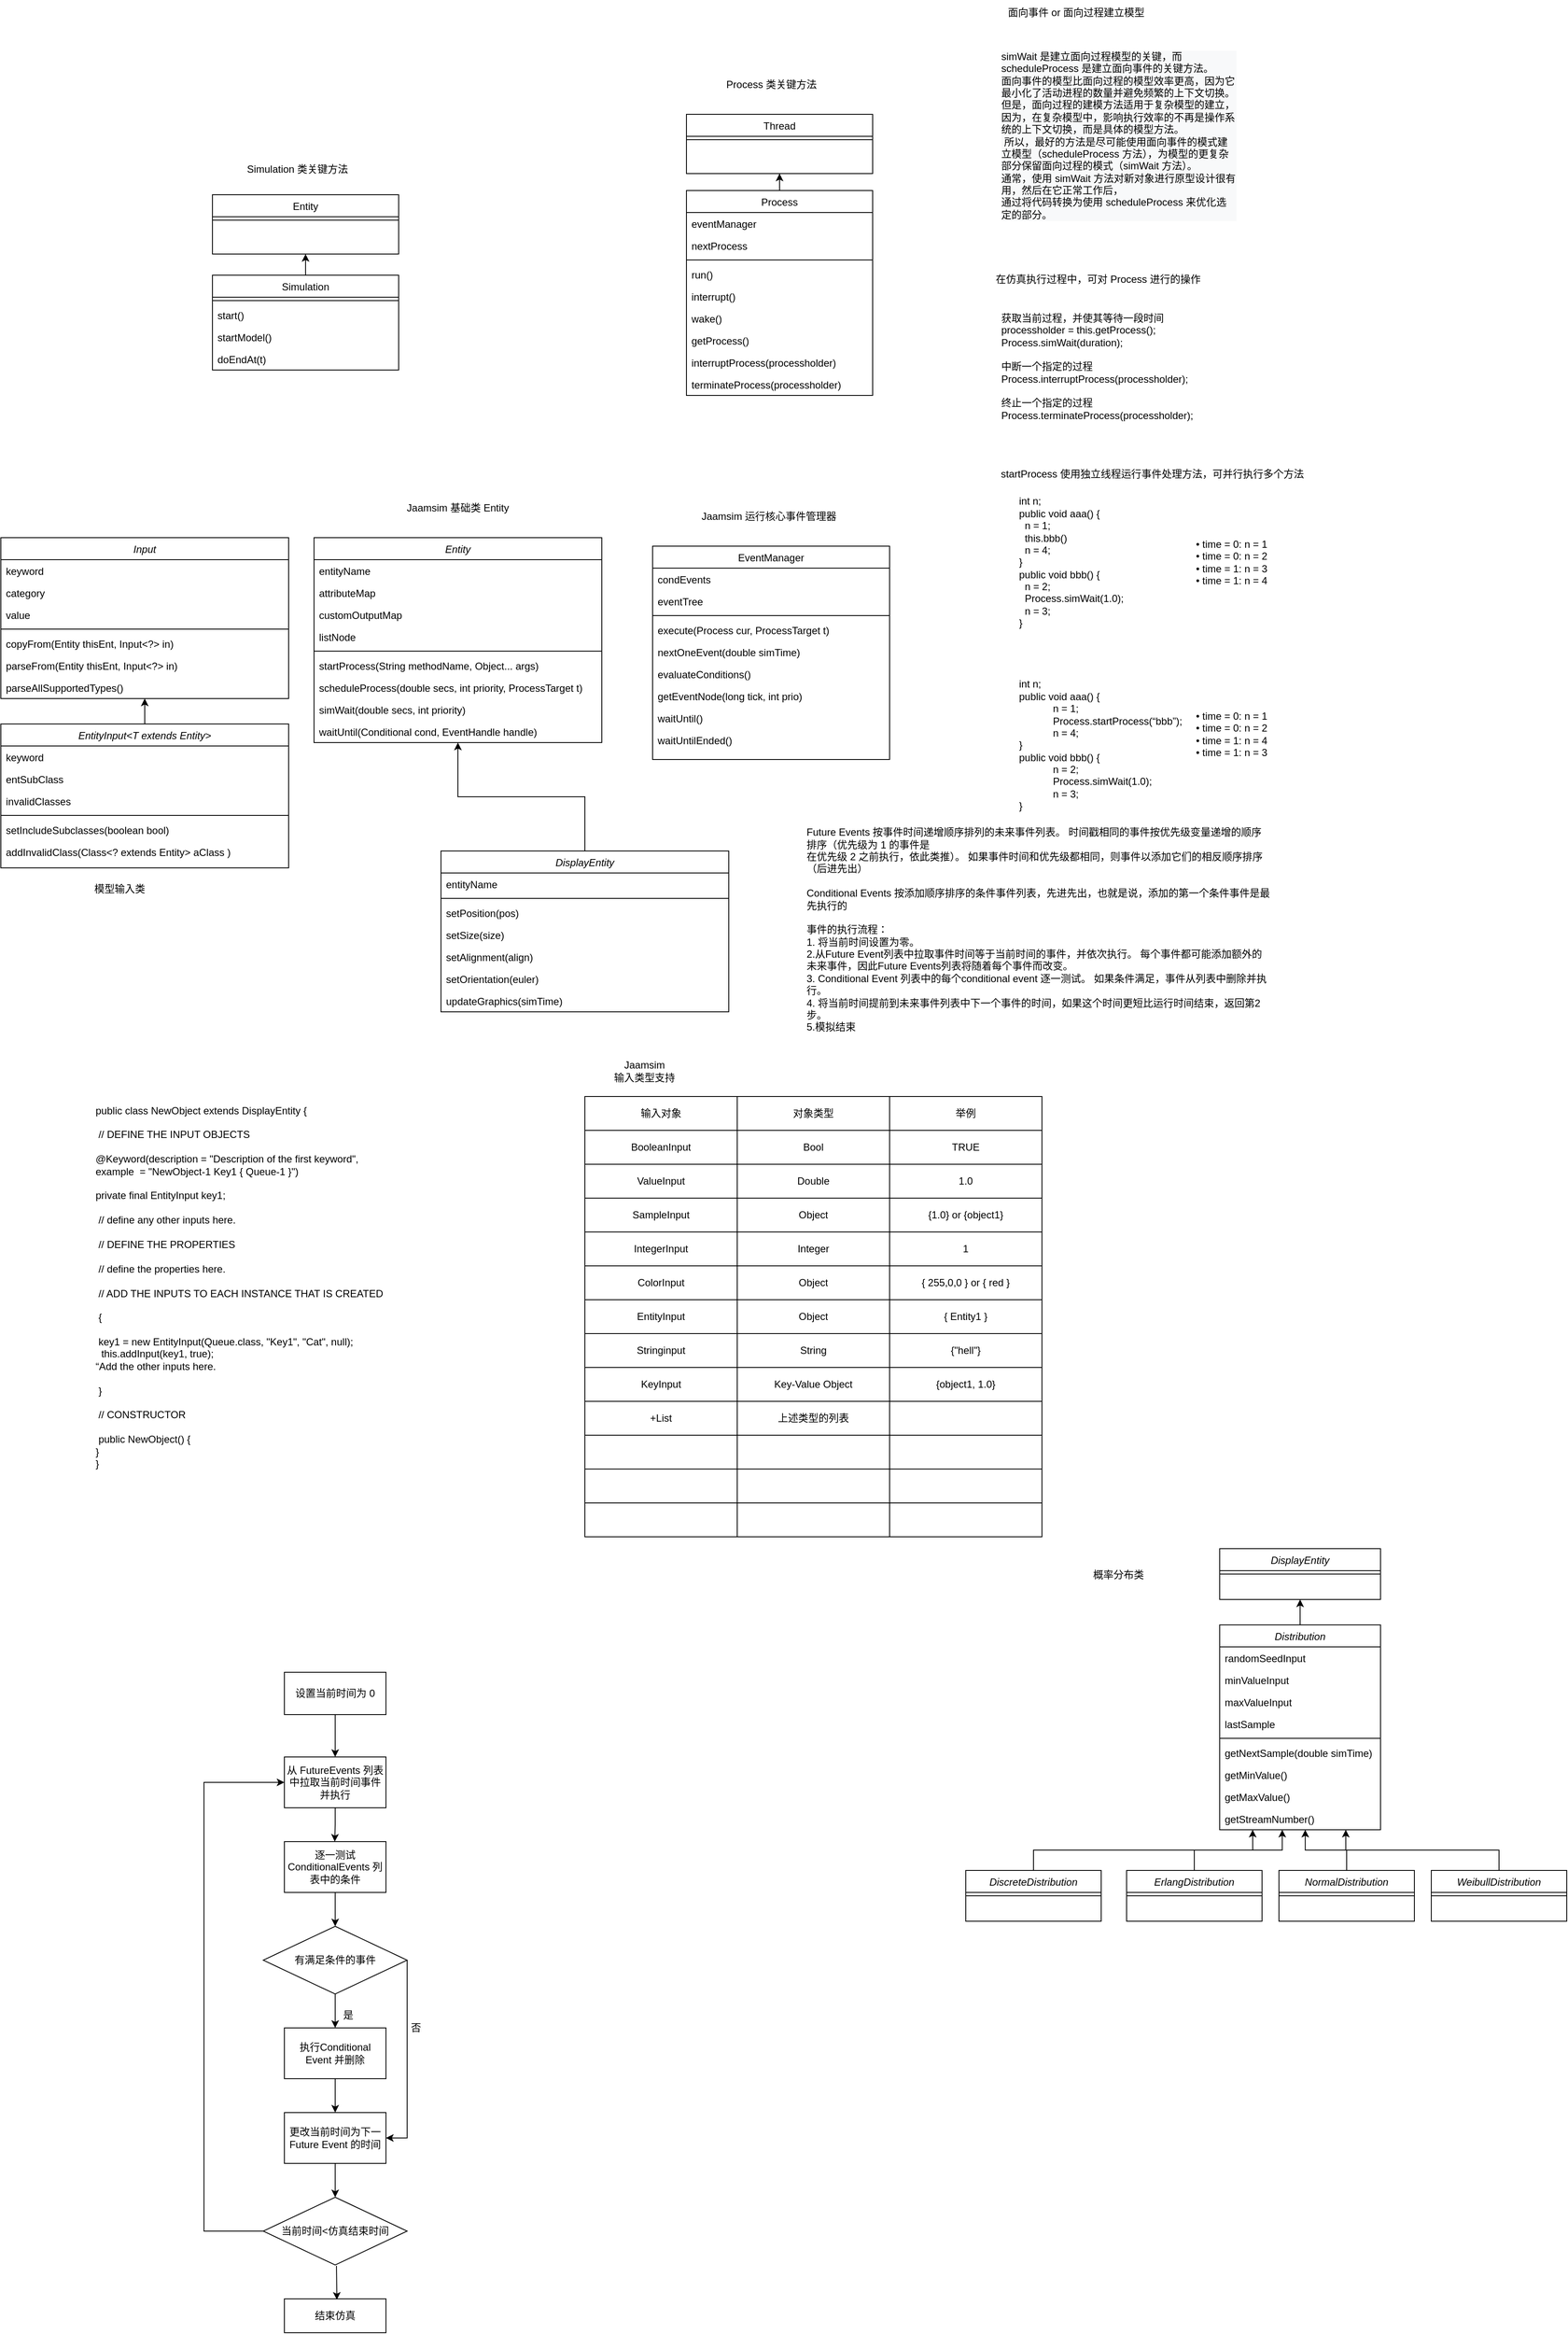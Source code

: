 <mxfile version="20.5.1" type="github">
  <diagram id="C5RBs43oDa-KdzZeNtuy" name="Page-1">
    <mxGraphModel dx="2235" dy="2093" grid="1" gridSize="10" guides="1" tooltips="1" connect="1" arrows="1" fold="1" page="1" pageScale="1" pageWidth="827" pageHeight="1169" math="0" shadow="0">
      <root>
        <mxCell id="WIyWlLk6GJQsqaUBKTNV-0" />
        <mxCell id="WIyWlLk6GJQsqaUBKTNV-1" parent="WIyWlLk6GJQsqaUBKTNV-0" />
        <mxCell id="zkfFHV4jXpPFQw0GAbJ--0" value="Entity" style="swimlane;fontStyle=2;align=center;verticalAlign=top;childLayout=stackLayout;horizontal=1;startSize=26;horizontalStack=0;resizeParent=1;resizeLast=0;collapsible=1;marginBottom=0;rounded=0;shadow=0;strokeWidth=1;" parent="WIyWlLk6GJQsqaUBKTNV-1" vertex="1">
          <mxGeometry x="130" y="120" width="340" height="242" as="geometry">
            <mxRectangle x="230" y="140" width="160" height="26" as="alternateBounds" />
          </mxGeometry>
        </mxCell>
        <mxCell id="zkfFHV4jXpPFQw0GAbJ--1" value="entityName" style="text;align=left;verticalAlign=top;spacingLeft=4;spacingRight=4;overflow=hidden;rotatable=0;points=[[0,0.5],[1,0.5]];portConstraint=eastwest;" parent="zkfFHV4jXpPFQw0GAbJ--0" vertex="1">
          <mxGeometry y="26" width="340" height="26" as="geometry" />
        </mxCell>
        <mxCell id="zkfFHV4jXpPFQw0GAbJ--2" value="attributeMap" style="text;align=left;verticalAlign=top;spacingLeft=4;spacingRight=4;overflow=hidden;rotatable=0;points=[[0,0.5],[1,0.5]];portConstraint=eastwest;rounded=0;shadow=0;html=0;" parent="zkfFHV4jXpPFQw0GAbJ--0" vertex="1">
          <mxGeometry y="52" width="340" height="26" as="geometry" />
        </mxCell>
        <mxCell id="zkfFHV4jXpPFQw0GAbJ--3" value="customOutputMap" style="text;align=left;verticalAlign=top;spacingLeft=4;spacingRight=4;overflow=hidden;rotatable=0;points=[[0,0.5],[1,0.5]];portConstraint=eastwest;rounded=0;shadow=0;html=0;" parent="zkfFHV4jXpPFQw0GAbJ--0" vertex="1">
          <mxGeometry y="78" width="340" height="26" as="geometry" />
        </mxCell>
        <mxCell id="E75fKjDzJzWmUOE-KY9U-1" value="listNode" style="text;align=left;verticalAlign=top;spacingLeft=4;spacingRight=4;overflow=hidden;rotatable=0;points=[[0,0.5],[1,0.5]];portConstraint=eastwest;rounded=0;shadow=0;html=0;" parent="zkfFHV4jXpPFQw0GAbJ--0" vertex="1">
          <mxGeometry y="104" width="340" height="26" as="geometry" />
        </mxCell>
        <mxCell id="zkfFHV4jXpPFQw0GAbJ--4" value="" style="line;html=1;strokeWidth=1;align=left;verticalAlign=middle;spacingTop=-1;spacingLeft=3;spacingRight=3;rotatable=0;labelPosition=right;points=[];portConstraint=eastwest;" parent="zkfFHV4jXpPFQw0GAbJ--0" vertex="1">
          <mxGeometry y="130" width="340" height="8" as="geometry" />
        </mxCell>
        <mxCell id="zkfFHV4jXpPFQw0GAbJ--5" value="startProcess(String methodName, Object... args)" style="text;align=left;verticalAlign=top;spacingLeft=4;spacingRight=4;overflow=hidden;rotatable=0;points=[[0,0.5],[1,0.5]];portConstraint=eastwest;" parent="zkfFHV4jXpPFQw0GAbJ--0" vertex="1">
          <mxGeometry y="138" width="340" height="26" as="geometry" />
        </mxCell>
        <mxCell id="oFxzXQBoVyEtx5_5j72A-67" value="scheduleProcess(double secs, int priority, ProcessTarget t)" style="text;align=left;verticalAlign=top;spacingLeft=4;spacingRight=4;overflow=hidden;rotatable=0;points=[[0,0.5],[1,0.5]];portConstraint=eastwest;" vertex="1" parent="zkfFHV4jXpPFQw0GAbJ--0">
          <mxGeometry y="164" width="340" height="26" as="geometry" />
        </mxCell>
        <mxCell id="oFxzXQBoVyEtx5_5j72A-68" value="simWait(double secs, int priority)" style="text;align=left;verticalAlign=top;spacingLeft=4;spacingRight=4;overflow=hidden;rotatable=0;points=[[0,0.5],[1,0.5]];portConstraint=eastwest;" vertex="1" parent="zkfFHV4jXpPFQw0GAbJ--0">
          <mxGeometry y="190" width="340" height="26" as="geometry" />
        </mxCell>
        <mxCell id="oFxzXQBoVyEtx5_5j72A-69" value="waitUntil(Conditional cond, EventHandle handle)" style="text;align=left;verticalAlign=top;spacingLeft=4;spacingRight=4;overflow=hidden;rotatable=0;points=[[0,0.5],[1,0.5]];portConstraint=eastwest;" vertex="1" parent="zkfFHV4jXpPFQw0GAbJ--0">
          <mxGeometry y="216" width="340" height="26" as="geometry" />
        </mxCell>
        <mxCell id="zkfFHV4jXpPFQw0GAbJ--17" value="EventManager" style="swimlane;fontStyle=0;align=center;verticalAlign=top;childLayout=stackLayout;horizontal=1;startSize=26;horizontalStack=0;resizeParent=1;resizeLast=0;collapsible=1;marginBottom=0;rounded=0;shadow=0;strokeWidth=1;" parent="WIyWlLk6GJQsqaUBKTNV-1" vertex="1">
          <mxGeometry x="530" y="130" width="280" height="252" as="geometry">
            <mxRectangle x="550" y="140" width="160" height="26" as="alternateBounds" />
          </mxGeometry>
        </mxCell>
        <mxCell id="oFxzXQBoVyEtx5_5j72A-70" value="condEvents" style="text;align=left;verticalAlign=top;spacingLeft=4;spacingRight=4;overflow=hidden;rotatable=0;points=[[0,0.5],[1,0.5]];portConstraint=eastwest;" vertex="1" parent="zkfFHV4jXpPFQw0GAbJ--17">
          <mxGeometry y="26" width="280" height="26" as="geometry" />
        </mxCell>
        <mxCell id="oFxzXQBoVyEtx5_5j72A-71" value="eventTree" style="text;align=left;verticalAlign=top;spacingLeft=4;spacingRight=4;overflow=hidden;rotatable=0;points=[[0,0.5],[1,0.5]];portConstraint=eastwest;" vertex="1" parent="zkfFHV4jXpPFQw0GAbJ--17">
          <mxGeometry y="52" width="280" height="26" as="geometry" />
        </mxCell>
        <mxCell id="zkfFHV4jXpPFQw0GAbJ--23" value="" style="line;html=1;strokeWidth=1;align=left;verticalAlign=middle;spacingTop=-1;spacingLeft=3;spacingRight=3;rotatable=0;labelPosition=right;points=[];portConstraint=eastwest;" parent="zkfFHV4jXpPFQw0GAbJ--17" vertex="1">
          <mxGeometry y="78" width="280" height="8" as="geometry" />
        </mxCell>
        <mxCell id="E75fKjDzJzWmUOE-KY9U-32" value="execute(Process cur, ProcessTarget t)" style="text;align=left;verticalAlign=top;spacingLeft=4;spacingRight=4;overflow=hidden;rotatable=0;points=[[0,0.5],[1,0.5]];portConstraint=eastwest;" parent="zkfFHV4jXpPFQw0GAbJ--17" vertex="1">
          <mxGeometry y="86" width="280" height="26" as="geometry" />
        </mxCell>
        <mxCell id="zkfFHV4jXpPFQw0GAbJ--19" value="nextOneEvent(double simTime)" style="text;align=left;verticalAlign=top;spacingLeft=4;spacingRight=4;overflow=hidden;rotatable=0;points=[[0,0.5],[1,0.5]];portConstraint=eastwest;rounded=0;shadow=0;html=0;" parent="zkfFHV4jXpPFQw0GAbJ--17" vertex="1">
          <mxGeometry y="112" width="280" height="26" as="geometry" />
        </mxCell>
        <mxCell id="zkfFHV4jXpPFQw0GAbJ--20" value="evaluateConditions()" style="text;align=left;verticalAlign=top;spacingLeft=4;spacingRight=4;overflow=hidden;rotatable=0;points=[[0,0.5],[1,0.5]];portConstraint=eastwest;rounded=0;shadow=0;html=0;" parent="zkfFHV4jXpPFQw0GAbJ--17" vertex="1">
          <mxGeometry y="138" width="280" height="26" as="geometry" />
        </mxCell>
        <mxCell id="zkfFHV4jXpPFQw0GAbJ--21" value="getEventNode(long tick, int prio)" style="text;align=left;verticalAlign=top;spacingLeft=4;spacingRight=4;overflow=hidden;rotatable=0;points=[[0,0.5],[1,0.5]];portConstraint=eastwest;rounded=0;shadow=0;html=0;" parent="zkfFHV4jXpPFQw0GAbJ--17" vertex="1">
          <mxGeometry y="164" width="280" height="26" as="geometry" />
        </mxCell>
        <mxCell id="E75fKjDzJzWmUOE-KY9U-34" value="waitUntil()" style="text;align=left;verticalAlign=top;spacingLeft=4;spacingRight=4;overflow=hidden;rotatable=0;points=[[0,0.5],[1,0.5]];portConstraint=eastwest;rounded=0;shadow=0;html=0;" parent="zkfFHV4jXpPFQw0GAbJ--17" vertex="1">
          <mxGeometry y="190" width="280" height="26" as="geometry" />
        </mxCell>
        <mxCell id="E75fKjDzJzWmUOE-KY9U-35" value="waitUntilEnded()" style="text;align=left;verticalAlign=top;spacingLeft=4;spacingRight=4;overflow=hidden;rotatable=0;points=[[0,0.5],[1,0.5]];portConstraint=eastwest;rounded=0;shadow=0;html=0;" parent="zkfFHV4jXpPFQw0GAbJ--17" vertex="1">
          <mxGeometry y="216" width="280" height="26" as="geometry" />
        </mxCell>
        <mxCell id="E75fKjDzJzWmUOE-KY9U-0" value="Jaamsim 基础类 Entity" style="text;html=1;strokeColor=none;fillColor=none;align=center;verticalAlign=middle;whiteSpace=wrap;rounded=0;" parent="WIyWlLk6GJQsqaUBKTNV-1" vertex="1">
          <mxGeometry x="215" y="70" width="170" height="30" as="geometry" />
        </mxCell>
        <mxCell id="E75fKjDzJzWmUOE-KY9U-43" style="edgeStyle=orthogonalEdgeStyle;rounded=0;orthogonalLoop=1;jettySize=auto;html=1;exitX=0.5;exitY=0;exitDx=0;exitDy=0;" parent="WIyWlLk6GJQsqaUBKTNV-1" source="E75fKjDzJzWmUOE-KY9U-16" target="E75fKjDzJzWmUOE-KY9U-41" edge="1">
          <mxGeometry relative="1" as="geometry" />
        </mxCell>
        <mxCell id="E75fKjDzJzWmUOE-KY9U-16" value="Process" style="swimlane;fontStyle=0;align=center;verticalAlign=top;childLayout=stackLayout;horizontal=1;startSize=26;horizontalStack=0;resizeParent=1;resizeLast=0;collapsible=1;marginBottom=0;rounded=0;shadow=0;strokeWidth=1;" parent="WIyWlLk6GJQsqaUBKTNV-1" vertex="1">
          <mxGeometry x="570" y="-290" width="220" height="242" as="geometry">
            <mxRectangle x="550" y="140" width="160" height="26" as="alternateBounds" />
          </mxGeometry>
        </mxCell>
        <mxCell id="E75fKjDzJzWmUOE-KY9U-45" value="eventManager" style="text;align=left;verticalAlign=top;spacingLeft=4;spacingRight=4;overflow=hidden;rotatable=0;points=[[0,0.5],[1,0.5]];portConstraint=eastwest;" parent="E75fKjDzJzWmUOE-KY9U-16" vertex="1">
          <mxGeometry y="26" width="220" height="26" as="geometry" />
        </mxCell>
        <mxCell id="E75fKjDzJzWmUOE-KY9U-46" value="nextProcess" style="text;align=left;verticalAlign=top;spacingLeft=4;spacingRight=4;overflow=hidden;rotatable=0;points=[[0,0.5],[1,0.5]];portConstraint=eastwest;" parent="E75fKjDzJzWmUOE-KY9U-16" vertex="1">
          <mxGeometry y="52" width="220" height="26" as="geometry" />
        </mxCell>
        <mxCell id="E75fKjDzJzWmUOE-KY9U-22" value="" style="line;html=1;strokeWidth=1;align=left;verticalAlign=middle;spacingTop=-1;spacingLeft=3;spacingRight=3;rotatable=0;labelPosition=right;points=[];portConstraint=eastwest;" parent="E75fKjDzJzWmUOE-KY9U-16" vertex="1">
          <mxGeometry y="78" width="220" height="8" as="geometry" />
        </mxCell>
        <mxCell id="E75fKjDzJzWmUOE-KY9U-47" value="run()" style="text;align=left;verticalAlign=top;spacingLeft=4;spacingRight=4;overflow=hidden;rotatable=0;points=[[0,0.5],[1,0.5]];portConstraint=eastwest;" parent="E75fKjDzJzWmUOE-KY9U-16" vertex="1">
          <mxGeometry y="86" width="220" height="26" as="geometry" />
        </mxCell>
        <mxCell id="E75fKjDzJzWmUOE-KY9U-48" value="interrupt()" style="text;align=left;verticalAlign=top;spacingLeft=4;spacingRight=4;overflow=hidden;rotatable=0;points=[[0,0.5],[1,0.5]];portConstraint=eastwest;" parent="E75fKjDzJzWmUOE-KY9U-16" vertex="1">
          <mxGeometry y="112" width="220" height="26" as="geometry" />
        </mxCell>
        <mxCell id="E75fKjDzJzWmUOE-KY9U-49" value="wake()" style="text;align=left;verticalAlign=top;spacingLeft=4;spacingRight=4;overflow=hidden;rotatable=0;points=[[0,0.5],[1,0.5]];portConstraint=eastwest;" parent="E75fKjDzJzWmUOE-KY9U-16" vertex="1">
          <mxGeometry y="138" width="220" height="26" as="geometry" />
        </mxCell>
        <mxCell id="E75fKjDzJzWmUOE-KY9U-56" value="getProcess()" style="text;align=left;verticalAlign=top;spacingLeft=4;spacingRight=4;overflow=hidden;rotatable=0;points=[[0,0.5],[1,0.5]];portConstraint=eastwest;" parent="E75fKjDzJzWmUOE-KY9U-16" vertex="1">
          <mxGeometry y="164" width="220" height="26" as="geometry" />
        </mxCell>
        <mxCell id="E75fKjDzJzWmUOE-KY9U-57" value="interruptProcess(processholder)" style="text;align=left;verticalAlign=top;spacingLeft=4;spacingRight=4;overflow=hidden;rotatable=0;points=[[0,0.5],[1,0.5]];portConstraint=eastwest;" parent="E75fKjDzJzWmUOE-KY9U-16" vertex="1">
          <mxGeometry y="190" width="220" height="26" as="geometry" />
        </mxCell>
        <mxCell id="E75fKjDzJzWmUOE-KY9U-67" value="terminateProcess(processholder)" style="text;align=left;verticalAlign=top;spacingLeft=4;spacingRight=4;overflow=hidden;rotatable=0;points=[[0,0.5],[1,0.5]];portConstraint=eastwest;" parent="E75fKjDzJzWmUOE-KY9U-16" vertex="1">
          <mxGeometry y="216" width="220" height="26" as="geometry" />
        </mxCell>
        <mxCell id="E75fKjDzJzWmUOE-KY9U-41" value="Thread" style="swimlane;fontStyle=0;align=center;verticalAlign=top;childLayout=stackLayout;horizontal=1;startSize=26;horizontalStack=0;resizeParent=1;resizeLast=0;collapsible=1;marginBottom=0;rounded=0;shadow=0;strokeWidth=1;" parent="WIyWlLk6GJQsqaUBKTNV-1" vertex="1">
          <mxGeometry x="570" y="-380" width="220" height="70" as="geometry">
            <mxRectangle x="550" y="140" width="160" height="26" as="alternateBounds" />
          </mxGeometry>
        </mxCell>
        <mxCell id="E75fKjDzJzWmUOE-KY9U-42" value="" style="line;html=1;strokeWidth=1;align=left;verticalAlign=middle;spacingTop=-1;spacingLeft=3;spacingRight=3;rotatable=0;labelPosition=right;points=[];portConstraint=eastwest;" parent="E75fKjDzJzWmUOE-KY9U-41" vertex="1">
          <mxGeometry y="26" width="220" height="8" as="geometry" />
        </mxCell>
        <mxCell id="E75fKjDzJzWmUOE-KY9U-51" value="&lt;div style=&quot;color: rgb(0, 0, 0); font-family: Helvetica; font-size: 12px; font-style: normal; font-variant-ligatures: normal; font-variant-caps: normal; font-weight: 400; letter-spacing: normal; orphans: 2; text-indent: 0px; text-transform: none; widows: 2; word-spacing: 0px; -webkit-text-stroke-width: 0px; background-color: rgb(248, 249, 250); text-decoration-thickness: initial; text-decoration-style: initial; text-decoration-color: initial;&quot;&gt;simWait 是建立面向过程模型的关键，而 scheduleProcess 是建立面向事件的关键方法。&lt;/div&gt;&lt;div style=&quot;color: rgb(0, 0, 0); font-family: Helvetica; font-size: 12px; font-style: normal; font-variant-ligatures: normal; font-variant-caps: normal; font-weight: 400; letter-spacing: normal; orphans: 2; text-indent: 0px; text-transform: none; widows: 2; word-spacing: 0px; -webkit-text-stroke-width: 0px; background-color: rgb(248, 249, 250); text-decoration-thickness: initial; text-decoration-style: initial; text-decoration-color: initial;&quot;&gt;面向事件的模型比面向过程的模型效率更高，因为它最小化了活动进程的数量并避免频繁的上下文切换。&lt;/div&gt;&lt;div style=&quot;color: rgb(0, 0, 0); font-family: Helvetica; font-size: 12px; font-style: normal; font-variant-ligatures: normal; font-variant-caps: normal; font-weight: 400; letter-spacing: normal; orphans: 2; text-indent: 0px; text-transform: none; widows: 2; word-spacing: 0px; -webkit-text-stroke-width: 0px; background-color: rgb(248, 249, 250); text-decoration-thickness: initial; text-decoration-style: initial; text-decoration-color: initial;&quot;&gt;但是，面向过程的建模方法适用于复杂模型的建立，因为，在复杂模型中，影响执行效率的不再是操作系统的上下文切换，而是具体的模型方法。&amp;nbsp;&lt;/div&gt;&lt;div style=&quot;color: rgb(0, 0, 0); font-family: Helvetica; font-size: 12px; font-style: normal; font-variant-ligatures: normal; font-variant-caps: normal; font-weight: 400; letter-spacing: normal; orphans: 2; text-indent: 0px; text-transform: none; widows: 2; word-spacing: 0px; -webkit-text-stroke-width: 0px; background-color: rgb(248, 249, 250); text-decoration-thickness: initial; text-decoration-style: initial; text-decoration-color: initial;&quot;&gt;&amp;nbsp;所以，最好的方法是尽可能使用面向事件的模式建立模型（scheduleProcess 方法），为模型的更复杂部分保留面向过程的模式（simWait 方法）。&lt;/div&gt;&lt;div style=&quot;color: rgb(0, 0, 0); font-family: Helvetica; font-size: 12px; font-style: normal; font-variant-ligatures: normal; font-variant-caps: normal; font-weight: 400; letter-spacing: normal; orphans: 2; text-indent: 0px; text-transform: none; widows: 2; word-spacing: 0px; -webkit-text-stroke-width: 0px; background-color: rgb(248, 249, 250); text-decoration-thickness: initial; text-decoration-style: initial; text-decoration-color: initial;&quot;&gt;通常，使用 simWait 方法对新对象进行原型设计很有用，然后在它正常工作后，&lt;/div&gt;&lt;div style=&quot;color: rgb(0, 0, 0); font-family: Helvetica; font-size: 12px; font-style: normal; font-variant-ligatures: normal; font-variant-caps: normal; font-weight: 400; letter-spacing: normal; orphans: 2; text-indent: 0px; text-transform: none; widows: 2; word-spacing: 0px; -webkit-text-stroke-width: 0px; background-color: rgb(248, 249, 250); text-decoration-thickness: initial; text-decoration-style: initial; text-decoration-color: initial;&quot;&gt;通过将代码转换为使用 scheduleProcess 来优化选定的部分。&lt;/div&gt;" style="text;html=1;strokeColor=none;fillColor=none;align=left;verticalAlign=middle;whiteSpace=wrap;rounded=0;" parent="WIyWlLk6GJQsqaUBKTNV-1" vertex="1">
          <mxGeometry x="940" y="-460" width="280" height="210" as="geometry" />
        </mxCell>
        <mxCell id="E75fKjDzJzWmUOE-KY9U-52" value="int n;&lt;br&gt;public void aaa() {&lt;br&gt;&lt;span style=&quot;white-space: pre;&quot;&gt; &lt;span style=&quot;white-space: pre;&quot;&gt;	&lt;/span&gt;&lt;/span&gt;n = 1;&lt;br&gt;&lt;span style=&quot;white-space: pre;&quot;&gt; &lt;span style=&quot;white-space: pre;&quot;&gt;	&lt;/span&gt;&lt;/span&gt;this.bbb()&lt;br&gt;&lt;span style=&quot;white-space: pre;&quot;&gt; &lt;span style=&quot;white-space: pre;&quot;&gt;	&lt;/span&gt;&lt;/span&gt;n = 4;&lt;br&gt;}&lt;br&gt;public void bbb() {&lt;br&gt;&lt;span style=&quot;white-space: pre;&quot;&gt; &lt;span style=&quot;white-space: pre;&quot;&gt;	&lt;/span&gt;&lt;/span&gt;n = 2;&lt;br&gt;&lt;span style=&quot;white-space: pre;&quot;&gt; &lt;span style=&quot;white-space: pre;&quot;&gt;	&lt;/span&gt;&lt;/span&gt;Process.simWait(1.0);&lt;br&gt;&lt;span style=&quot;white-space: pre;&quot;&gt; &lt;span style=&quot;white-space: pre;&quot;&gt;	&lt;/span&gt;&lt;/span&gt;n = 3;&lt;br&gt;}" style="text;html=1;strokeColor=none;fillColor=none;align=left;verticalAlign=middle;whiteSpace=wrap;rounded=0;" parent="WIyWlLk6GJQsqaUBKTNV-1" vertex="1">
          <mxGeometry x="961" y="47" width="169" height="203" as="geometry" />
        </mxCell>
        <mxCell id="E75fKjDzJzWmUOE-KY9U-53" value="&lt;meta charset=&quot;utf-8&quot;&gt;• time = 0: n = 1&#xa;• time = 0: n = 2&#xa;• time = 1: n = 3&#xa;• time = 1: n = 4" style="text;html=1;strokeColor=none;fillColor=none;align=left;verticalAlign=middle;whiteSpace=wrap;rounded=0;" parent="WIyWlLk6GJQsqaUBKTNV-1" vertex="1">
          <mxGeometry x="1170" y="47" width="169" height="203" as="geometry" />
        </mxCell>
        <mxCell id="E75fKjDzJzWmUOE-KY9U-54" value="int n;&lt;br&gt;public void aaa() {&lt;br&gt;&lt;span style=&quot;&quot;&gt; &lt;/span&gt;&lt;blockquote style=&quot;margin: 0 0 0 40px; border: none; padding: 0px;&quot;&gt;n = 1;&lt;br&gt;Process.startProcess(“bbb”);&lt;br&gt;n = 4;&lt;/blockquote&gt;}&lt;br&gt;public void bbb() {&lt;br&gt;&lt;span style=&quot;&quot;&gt; &lt;/span&gt;&lt;blockquote style=&quot;margin: 0 0 0 40px; border: none; padding: 0px;&quot;&gt;n = 2;&lt;br&gt;Process.simWait(1.0);&lt;br&gt;n = 3;&lt;/blockquote&gt;}" style="text;html=1;strokeColor=none;fillColor=none;align=left;verticalAlign=middle;whiteSpace=wrap;rounded=0;" parent="WIyWlLk6GJQsqaUBKTNV-1" vertex="1">
          <mxGeometry x="961" y="263" width="189" height="203" as="geometry" />
        </mxCell>
        <mxCell id="E75fKjDzJzWmUOE-KY9U-55" value="• time = 0: n = 1&lt;br&gt;• time = 0: n = 2&lt;br&gt;• time = 1: n = 4&lt;br&gt;• time = 1: n = 3" style="text;html=1;strokeColor=none;fillColor=none;align=left;verticalAlign=middle;whiteSpace=wrap;rounded=0;" parent="WIyWlLk6GJQsqaUBKTNV-1" vertex="1">
          <mxGeometry x="1170" y="250" width="169" height="203" as="geometry" />
        </mxCell>
        <mxCell id="E75fKjDzJzWmUOE-KY9U-68" value="获取当前过程，并使其等待一段时间&lt;br&gt;processholder = this.getProcess();&lt;br&gt;Process.simWait(duration);&lt;br&gt;&lt;br&gt;中断一个指定的过程&lt;br&gt;Process.interruptProcess(processholder);&lt;br&gt;&lt;br&gt;终止一个指定的过程&lt;br&gt;Process.terminateProcess(processholder);" style="text;html=1;strokeColor=none;fillColor=none;align=left;verticalAlign=middle;whiteSpace=wrap;rounded=0;" parent="WIyWlLk6GJQsqaUBKTNV-1" vertex="1">
          <mxGeometry x="940" y="-158" width="280" height="152" as="geometry" />
        </mxCell>
        <mxCell id="E75fKjDzJzWmUOE-KY9U-69" value="&lt;div&gt;Future Events 按事件时间递增顺序排列的未来事件列表。 时间戳相同的事件&lt;span style=&quot;background-color: initial;&quot;&gt;按优先级变量递增的顺序排序（优先级为 1 的事件是&lt;/span&gt;&lt;/div&gt;&lt;div&gt;在优先级 2 之前执行，依此类推）。 如果事件时间和优先级都相同，则事件&lt;span style=&quot;background-color: initial;&quot;&gt;以添加它们的相反顺序排序（后进先出）&lt;/span&gt;&lt;/div&gt;&lt;div&gt;&lt;span style=&quot;background-color: initial;&quot;&gt;&lt;br&gt;&lt;/span&gt;&lt;/div&gt;&lt;div&gt;Conditional Events 按添加顺序排序的条件事件列表，先进先出，&lt;span style=&quot;background-color: initial;&quot;&gt;也就是说，添加的第一个条件事件是最先执行的&lt;/span&gt;&lt;/div&gt;&lt;div&gt;&lt;span style=&quot;background-color: initial;&quot;&gt;&lt;br&gt;&lt;/span&gt;&lt;/div&gt;&lt;div&gt;&lt;span style=&quot;background-color: initial;&quot;&gt;事件的执行流程：&lt;/span&gt;&lt;/div&gt;&lt;div&gt;&lt;span style=&quot;background-color: initial;&quot;&gt;&lt;div&gt;1. 将当前时间设置为零。&lt;/div&gt;&lt;div&gt;2.从Future Event列表中拉取事件时间等于当前时间的事件，并依次&lt;span style=&quot;background-color: initial;&quot;&gt;执行。 每个事件都可能添加额外的未来事件，因此Future Events列表将&lt;/span&gt;&lt;span style=&quot;background-color: initial;&quot;&gt;随着每个事件而改变。&lt;/span&gt;&lt;/div&gt;&lt;div&gt;3. Conditional Event 列表中的每个conditional event 逐一测试。 如果条件&lt;span style=&quot;background-color: initial;&quot;&gt;满足，事件从列表中删除并执行。&lt;/span&gt;&lt;/div&gt;&lt;div&gt;4. 将当前时间提前到未来事件列表中下一个事件的时间，如果这个时间更短&lt;span style=&quot;background-color: initial;&quot;&gt;比运行时间结束，返回第2步。&lt;/span&gt;&lt;/div&gt;&lt;div&gt;5.模拟结束&lt;/div&gt;&lt;/span&gt;&lt;/div&gt;" style="text;html=1;strokeColor=none;fillColor=none;align=left;verticalAlign=middle;whiteSpace=wrap;rounded=0;" parent="WIyWlLk6GJQsqaUBKTNV-1" vertex="1">
          <mxGeometry x="710" y="450" width="550" height="265" as="geometry" />
        </mxCell>
        <mxCell id="oFxzXQBoVyEtx5_5j72A-11" style="edgeStyle=orthogonalEdgeStyle;rounded=0;orthogonalLoop=1;jettySize=auto;html=1;exitX=0.5;exitY=0;exitDx=0;exitDy=0;entryX=0.5;entryY=1;entryDx=0;entryDy=0;" edge="1" parent="WIyWlLk6GJQsqaUBKTNV-1" source="oFxzXQBoVyEtx5_5j72A-0" target="zkfFHV4jXpPFQw0GAbJ--0">
          <mxGeometry relative="1" as="geometry" />
        </mxCell>
        <mxCell id="oFxzXQBoVyEtx5_5j72A-0" value="DisplayEntity" style="swimlane;fontStyle=2;align=center;verticalAlign=top;childLayout=stackLayout;horizontal=1;startSize=26;horizontalStack=0;resizeParent=1;resizeLast=0;collapsible=1;marginBottom=0;rounded=0;shadow=0;strokeWidth=1;" vertex="1" parent="WIyWlLk6GJQsqaUBKTNV-1">
          <mxGeometry x="280" y="490" width="340" height="190" as="geometry">
            <mxRectangle x="230" y="140" width="160" height="26" as="alternateBounds" />
          </mxGeometry>
        </mxCell>
        <mxCell id="oFxzXQBoVyEtx5_5j72A-1" value="entityName" style="text;align=left;verticalAlign=top;spacingLeft=4;spacingRight=4;overflow=hidden;rotatable=0;points=[[0,0.5],[1,0.5]];portConstraint=eastwest;" vertex="1" parent="oFxzXQBoVyEtx5_5j72A-0">
          <mxGeometry y="26" width="340" height="26" as="geometry" />
        </mxCell>
        <mxCell id="oFxzXQBoVyEtx5_5j72A-5" value="" style="line;html=1;strokeWidth=1;align=left;verticalAlign=middle;spacingTop=-1;spacingLeft=3;spacingRight=3;rotatable=0;labelPosition=right;points=[];portConstraint=eastwest;" vertex="1" parent="oFxzXQBoVyEtx5_5j72A-0">
          <mxGeometry y="52" width="340" height="8" as="geometry" />
        </mxCell>
        <mxCell id="oFxzXQBoVyEtx5_5j72A-6" value="setPosition(pos)" style="text;align=left;verticalAlign=top;spacingLeft=4;spacingRight=4;overflow=hidden;rotatable=0;points=[[0,0.5],[1,0.5]];portConstraint=eastwest;" vertex="1" parent="oFxzXQBoVyEtx5_5j72A-0">
          <mxGeometry y="60" width="340" height="26" as="geometry" />
        </mxCell>
        <mxCell id="oFxzXQBoVyEtx5_5j72A-7" value="setSize(size)" style="text;align=left;verticalAlign=top;spacingLeft=4;spacingRight=4;overflow=hidden;rotatable=0;points=[[0,0.5],[1,0.5]];portConstraint=eastwest;" vertex="1" parent="oFxzXQBoVyEtx5_5j72A-0">
          <mxGeometry y="86" width="340" height="26" as="geometry" />
        </mxCell>
        <mxCell id="oFxzXQBoVyEtx5_5j72A-8" value="setAlignment(align)" style="text;align=left;verticalAlign=top;spacingLeft=4;spacingRight=4;overflow=hidden;rotatable=0;points=[[0,0.5],[1,0.5]];portConstraint=eastwest;" vertex="1" parent="oFxzXQBoVyEtx5_5j72A-0">
          <mxGeometry y="112" width="340" height="26" as="geometry" />
        </mxCell>
        <mxCell id="oFxzXQBoVyEtx5_5j72A-9" value="setOrientation(euler)" style="text;align=left;verticalAlign=top;spacingLeft=4;spacingRight=4;overflow=hidden;rotatable=0;points=[[0,0.5],[1,0.5]];portConstraint=eastwest;" vertex="1" parent="oFxzXQBoVyEtx5_5j72A-0">
          <mxGeometry y="138" width="340" height="26" as="geometry" />
        </mxCell>
        <mxCell id="oFxzXQBoVyEtx5_5j72A-10" value="updateGraphics(simTime) " style="text;align=left;verticalAlign=top;spacingLeft=4;spacingRight=4;overflow=hidden;rotatable=0;points=[[0,0.5],[1,0.5]];portConstraint=eastwest;" vertex="1" parent="oFxzXQBoVyEtx5_5j72A-0">
          <mxGeometry y="164" width="340" height="26" as="geometry" />
        </mxCell>
        <mxCell id="oFxzXQBoVyEtx5_5j72A-13" value="" style="shape=table;startSize=0;container=1;collapsible=0;childLayout=tableLayout;" vertex="1" parent="WIyWlLk6GJQsqaUBKTNV-1">
          <mxGeometry x="450" y="780" width="540" height="520" as="geometry" />
        </mxCell>
        <mxCell id="oFxzXQBoVyEtx5_5j72A-14" value="" style="shape=tableRow;horizontal=0;startSize=0;swimlaneHead=0;swimlaneBody=0;top=0;left=0;bottom=0;right=0;collapsible=0;dropTarget=0;fillColor=none;points=[[0,0.5],[1,0.5]];portConstraint=eastwest;" vertex="1" parent="oFxzXQBoVyEtx5_5j72A-13">
          <mxGeometry width="540" height="40" as="geometry" />
        </mxCell>
        <mxCell id="oFxzXQBoVyEtx5_5j72A-15" value="输入对象" style="shape=partialRectangle;html=1;whiteSpace=wrap;connectable=0;overflow=hidden;fillColor=none;top=0;left=0;bottom=0;right=0;pointerEvents=1;" vertex="1" parent="oFxzXQBoVyEtx5_5j72A-14">
          <mxGeometry width="180" height="40" as="geometry">
            <mxRectangle width="180" height="40" as="alternateBounds" />
          </mxGeometry>
        </mxCell>
        <mxCell id="oFxzXQBoVyEtx5_5j72A-16" value="对象类型" style="shape=partialRectangle;html=1;whiteSpace=wrap;connectable=0;overflow=hidden;fillColor=none;top=0;left=0;bottom=0;right=0;pointerEvents=1;" vertex="1" parent="oFxzXQBoVyEtx5_5j72A-14">
          <mxGeometry x="180" width="180" height="40" as="geometry">
            <mxRectangle width="180" height="40" as="alternateBounds" />
          </mxGeometry>
        </mxCell>
        <mxCell id="oFxzXQBoVyEtx5_5j72A-17" value="举例" style="shape=partialRectangle;html=1;whiteSpace=wrap;connectable=0;overflow=hidden;fillColor=none;top=0;left=0;bottom=0;right=0;pointerEvents=1;" vertex="1" parent="oFxzXQBoVyEtx5_5j72A-14">
          <mxGeometry x="360" width="180" height="40" as="geometry">
            <mxRectangle width="180" height="40" as="alternateBounds" />
          </mxGeometry>
        </mxCell>
        <mxCell id="oFxzXQBoVyEtx5_5j72A-18" value="" style="shape=tableRow;horizontal=0;startSize=0;swimlaneHead=0;swimlaneBody=0;top=0;left=0;bottom=0;right=0;collapsible=0;dropTarget=0;fillColor=none;points=[[0,0.5],[1,0.5]];portConstraint=eastwest;" vertex="1" parent="oFxzXQBoVyEtx5_5j72A-13">
          <mxGeometry y="40" width="540" height="40" as="geometry" />
        </mxCell>
        <mxCell id="oFxzXQBoVyEtx5_5j72A-19" value="&lt;meta charset=&quot;utf-8&quot;&gt;BooleanInput" style="shape=partialRectangle;html=1;whiteSpace=wrap;connectable=0;overflow=hidden;fillColor=none;top=0;left=0;bottom=0;right=0;pointerEvents=1;" vertex="1" parent="oFxzXQBoVyEtx5_5j72A-18">
          <mxGeometry width="180" height="40" as="geometry">
            <mxRectangle width="180" height="40" as="alternateBounds" />
          </mxGeometry>
        </mxCell>
        <mxCell id="oFxzXQBoVyEtx5_5j72A-20" value="Bool" style="shape=partialRectangle;html=1;whiteSpace=wrap;connectable=0;overflow=hidden;fillColor=none;top=0;left=0;bottom=0;right=0;pointerEvents=1;" vertex="1" parent="oFxzXQBoVyEtx5_5j72A-18">
          <mxGeometry x="180" width="180" height="40" as="geometry">
            <mxRectangle width="180" height="40" as="alternateBounds" />
          </mxGeometry>
        </mxCell>
        <mxCell id="oFxzXQBoVyEtx5_5j72A-21" value="TRUE" style="shape=partialRectangle;html=1;whiteSpace=wrap;connectable=0;overflow=hidden;fillColor=none;top=0;left=0;bottom=0;right=0;pointerEvents=1;" vertex="1" parent="oFxzXQBoVyEtx5_5j72A-18">
          <mxGeometry x="360" width="180" height="40" as="geometry">
            <mxRectangle width="180" height="40" as="alternateBounds" />
          </mxGeometry>
        </mxCell>
        <mxCell id="oFxzXQBoVyEtx5_5j72A-22" value="" style="shape=tableRow;horizontal=0;startSize=0;swimlaneHead=0;swimlaneBody=0;top=0;left=0;bottom=0;right=0;collapsible=0;dropTarget=0;fillColor=none;points=[[0,0.5],[1,0.5]];portConstraint=eastwest;" vertex="1" parent="oFxzXQBoVyEtx5_5j72A-13">
          <mxGeometry y="80" width="540" height="40" as="geometry" />
        </mxCell>
        <mxCell id="oFxzXQBoVyEtx5_5j72A-23" value="ValueInput" style="shape=partialRectangle;html=1;whiteSpace=wrap;connectable=0;overflow=hidden;fillColor=none;top=0;left=0;bottom=0;right=0;pointerEvents=1;" vertex="1" parent="oFxzXQBoVyEtx5_5j72A-22">
          <mxGeometry width="180" height="40" as="geometry">
            <mxRectangle width="180" height="40" as="alternateBounds" />
          </mxGeometry>
        </mxCell>
        <mxCell id="oFxzXQBoVyEtx5_5j72A-24" value="Double" style="shape=partialRectangle;html=1;whiteSpace=wrap;connectable=0;overflow=hidden;fillColor=none;top=0;left=0;bottom=0;right=0;pointerEvents=1;" vertex="1" parent="oFxzXQBoVyEtx5_5j72A-22">
          <mxGeometry x="180" width="180" height="40" as="geometry">
            <mxRectangle width="180" height="40" as="alternateBounds" />
          </mxGeometry>
        </mxCell>
        <mxCell id="oFxzXQBoVyEtx5_5j72A-25" value="1.0" style="shape=partialRectangle;html=1;whiteSpace=wrap;connectable=0;overflow=hidden;fillColor=none;top=0;left=0;bottom=0;right=0;pointerEvents=1;" vertex="1" parent="oFxzXQBoVyEtx5_5j72A-22">
          <mxGeometry x="360" width="180" height="40" as="geometry">
            <mxRectangle width="180" height="40" as="alternateBounds" />
          </mxGeometry>
        </mxCell>
        <mxCell id="oFxzXQBoVyEtx5_5j72A-26" value="" style="shape=tableRow;horizontal=0;startSize=0;swimlaneHead=0;swimlaneBody=0;top=0;left=0;bottom=0;right=0;collapsible=0;dropTarget=0;fillColor=none;points=[[0,0.5],[1,0.5]];portConstraint=eastwest;" vertex="1" parent="oFxzXQBoVyEtx5_5j72A-13">
          <mxGeometry y="120" width="540" height="40" as="geometry" />
        </mxCell>
        <mxCell id="oFxzXQBoVyEtx5_5j72A-27" value="SampleInput" style="shape=partialRectangle;html=1;whiteSpace=wrap;connectable=0;overflow=hidden;fillColor=none;top=0;left=0;bottom=0;right=0;pointerEvents=1;" vertex="1" parent="oFxzXQBoVyEtx5_5j72A-26">
          <mxGeometry width="180" height="40" as="geometry">
            <mxRectangle width="180" height="40" as="alternateBounds" />
          </mxGeometry>
        </mxCell>
        <mxCell id="oFxzXQBoVyEtx5_5j72A-28" value="Object" style="shape=partialRectangle;html=1;whiteSpace=wrap;connectable=0;overflow=hidden;fillColor=none;top=0;left=0;bottom=0;right=0;pointerEvents=1;" vertex="1" parent="oFxzXQBoVyEtx5_5j72A-26">
          <mxGeometry x="180" width="180" height="40" as="geometry">
            <mxRectangle width="180" height="40" as="alternateBounds" />
          </mxGeometry>
        </mxCell>
        <mxCell id="oFxzXQBoVyEtx5_5j72A-29" value="{1.0} or {object1}" style="shape=partialRectangle;html=1;whiteSpace=wrap;connectable=0;overflow=hidden;fillColor=none;top=0;left=0;bottom=0;right=0;pointerEvents=1;" vertex="1" parent="oFxzXQBoVyEtx5_5j72A-26">
          <mxGeometry x="360" width="180" height="40" as="geometry">
            <mxRectangle width="180" height="40" as="alternateBounds" />
          </mxGeometry>
        </mxCell>
        <mxCell id="oFxzXQBoVyEtx5_5j72A-30" value="" style="shape=tableRow;horizontal=0;startSize=0;swimlaneHead=0;swimlaneBody=0;top=0;left=0;bottom=0;right=0;collapsible=0;dropTarget=0;fillColor=none;points=[[0,0.5],[1,0.5]];portConstraint=eastwest;" vertex="1" parent="oFxzXQBoVyEtx5_5j72A-13">
          <mxGeometry y="160" width="540" height="40" as="geometry" />
        </mxCell>
        <mxCell id="oFxzXQBoVyEtx5_5j72A-31" value="IntegerInput" style="shape=partialRectangle;html=1;whiteSpace=wrap;connectable=0;overflow=hidden;fillColor=none;top=0;left=0;bottom=0;right=0;pointerEvents=1;" vertex="1" parent="oFxzXQBoVyEtx5_5j72A-30">
          <mxGeometry width="180" height="40" as="geometry">
            <mxRectangle width="180" height="40" as="alternateBounds" />
          </mxGeometry>
        </mxCell>
        <mxCell id="oFxzXQBoVyEtx5_5j72A-32" value="Integer" style="shape=partialRectangle;html=1;whiteSpace=wrap;connectable=0;overflow=hidden;fillColor=none;top=0;left=0;bottom=0;right=0;pointerEvents=1;" vertex="1" parent="oFxzXQBoVyEtx5_5j72A-30">
          <mxGeometry x="180" width="180" height="40" as="geometry">
            <mxRectangle width="180" height="40" as="alternateBounds" />
          </mxGeometry>
        </mxCell>
        <mxCell id="oFxzXQBoVyEtx5_5j72A-33" value="1" style="shape=partialRectangle;html=1;whiteSpace=wrap;connectable=0;overflow=hidden;fillColor=none;top=0;left=0;bottom=0;right=0;pointerEvents=1;" vertex="1" parent="oFxzXQBoVyEtx5_5j72A-30">
          <mxGeometry x="360" width="180" height="40" as="geometry">
            <mxRectangle width="180" height="40" as="alternateBounds" />
          </mxGeometry>
        </mxCell>
        <mxCell id="oFxzXQBoVyEtx5_5j72A-34" value="" style="shape=tableRow;horizontal=0;startSize=0;swimlaneHead=0;swimlaneBody=0;top=0;left=0;bottom=0;right=0;collapsible=0;dropTarget=0;fillColor=none;points=[[0,0.5],[1,0.5]];portConstraint=eastwest;" vertex="1" parent="oFxzXQBoVyEtx5_5j72A-13">
          <mxGeometry y="200" width="540" height="40" as="geometry" />
        </mxCell>
        <mxCell id="oFxzXQBoVyEtx5_5j72A-35" value="ColorInput" style="shape=partialRectangle;html=1;whiteSpace=wrap;connectable=0;overflow=hidden;fillColor=none;top=0;left=0;bottom=0;right=0;pointerEvents=1;" vertex="1" parent="oFxzXQBoVyEtx5_5j72A-34">
          <mxGeometry width="180" height="40" as="geometry">
            <mxRectangle width="180" height="40" as="alternateBounds" />
          </mxGeometry>
        </mxCell>
        <mxCell id="oFxzXQBoVyEtx5_5j72A-36" value="Object" style="shape=partialRectangle;html=1;whiteSpace=wrap;connectable=0;overflow=hidden;fillColor=none;top=0;left=0;bottom=0;right=0;pointerEvents=1;" vertex="1" parent="oFxzXQBoVyEtx5_5j72A-34">
          <mxGeometry x="180" width="180" height="40" as="geometry">
            <mxRectangle width="180" height="40" as="alternateBounds" />
          </mxGeometry>
        </mxCell>
        <mxCell id="oFxzXQBoVyEtx5_5j72A-37" value="{ 255,0,0 } or { red }" style="shape=partialRectangle;html=1;whiteSpace=wrap;connectable=0;overflow=hidden;fillColor=none;top=0;left=0;bottom=0;right=0;pointerEvents=1;" vertex="1" parent="oFxzXQBoVyEtx5_5j72A-34">
          <mxGeometry x="360" width="180" height="40" as="geometry">
            <mxRectangle width="180" height="40" as="alternateBounds" />
          </mxGeometry>
        </mxCell>
        <mxCell id="oFxzXQBoVyEtx5_5j72A-38" value="" style="shape=tableRow;horizontal=0;startSize=0;swimlaneHead=0;swimlaneBody=0;top=0;left=0;bottom=0;right=0;collapsible=0;dropTarget=0;fillColor=none;points=[[0,0.5],[1,0.5]];portConstraint=eastwest;" vertex="1" parent="oFxzXQBoVyEtx5_5j72A-13">
          <mxGeometry y="240" width="540" height="40" as="geometry" />
        </mxCell>
        <mxCell id="oFxzXQBoVyEtx5_5j72A-39" value="EntityInput" style="shape=partialRectangle;html=1;whiteSpace=wrap;connectable=0;overflow=hidden;fillColor=none;top=0;left=0;bottom=0;right=0;pointerEvents=1;" vertex="1" parent="oFxzXQBoVyEtx5_5j72A-38">
          <mxGeometry width="180" height="40" as="geometry">
            <mxRectangle width="180" height="40" as="alternateBounds" />
          </mxGeometry>
        </mxCell>
        <mxCell id="oFxzXQBoVyEtx5_5j72A-40" value="Object" style="shape=partialRectangle;html=1;whiteSpace=wrap;connectable=0;overflow=hidden;fillColor=none;top=0;left=0;bottom=0;right=0;pointerEvents=1;" vertex="1" parent="oFxzXQBoVyEtx5_5j72A-38">
          <mxGeometry x="180" width="180" height="40" as="geometry">
            <mxRectangle width="180" height="40" as="alternateBounds" />
          </mxGeometry>
        </mxCell>
        <mxCell id="oFxzXQBoVyEtx5_5j72A-41" value="{ Entity1 }" style="shape=partialRectangle;html=1;whiteSpace=wrap;connectable=0;overflow=hidden;fillColor=none;top=0;left=0;bottom=0;right=0;pointerEvents=1;" vertex="1" parent="oFxzXQBoVyEtx5_5j72A-38">
          <mxGeometry x="360" width="180" height="40" as="geometry">
            <mxRectangle width="180" height="40" as="alternateBounds" />
          </mxGeometry>
        </mxCell>
        <mxCell id="oFxzXQBoVyEtx5_5j72A-42" value="" style="shape=tableRow;horizontal=0;startSize=0;swimlaneHead=0;swimlaneBody=0;top=0;left=0;bottom=0;right=0;collapsible=0;dropTarget=0;fillColor=none;points=[[0,0.5],[1,0.5]];portConstraint=eastwest;" vertex="1" parent="oFxzXQBoVyEtx5_5j72A-13">
          <mxGeometry y="280" width="540" height="40" as="geometry" />
        </mxCell>
        <mxCell id="oFxzXQBoVyEtx5_5j72A-43" value="Stringinput" style="shape=partialRectangle;html=1;whiteSpace=wrap;connectable=0;overflow=hidden;fillColor=none;top=0;left=0;bottom=0;right=0;pointerEvents=1;" vertex="1" parent="oFxzXQBoVyEtx5_5j72A-42">
          <mxGeometry width="180" height="40" as="geometry">
            <mxRectangle width="180" height="40" as="alternateBounds" />
          </mxGeometry>
        </mxCell>
        <mxCell id="oFxzXQBoVyEtx5_5j72A-44" value="String" style="shape=partialRectangle;html=1;whiteSpace=wrap;connectable=0;overflow=hidden;fillColor=none;top=0;left=0;bottom=0;right=0;pointerEvents=1;" vertex="1" parent="oFxzXQBoVyEtx5_5j72A-42">
          <mxGeometry x="180" width="180" height="40" as="geometry">
            <mxRectangle width="180" height="40" as="alternateBounds" />
          </mxGeometry>
        </mxCell>
        <mxCell id="oFxzXQBoVyEtx5_5j72A-45" value="{&quot;hell&quot;}" style="shape=partialRectangle;html=1;whiteSpace=wrap;connectable=0;overflow=hidden;fillColor=none;top=0;left=0;bottom=0;right=0;pointerEvents=1;" vertex="1" parent="oFxzXQBoVyEtx5_5j72A-42">
          <mxGeometry x="360" width="180" height="40" as="geometry">
            <mxRectangle width="180" height="40" as="alternateBounds" />
          </mxGeometry>
        </mxCell>
        <mxCell id="oFxzXQBoVyEtx5_5j72A-46" value="" style="shape=tableRow;horizontal=0;startSize=0;swimlaneHead=0;swimlaneBody=0;top=0;left=0;bottom=0;right=0;collapsible=0;dropTarget=0;fillColor=none;points=[[0,0.5],[1,0.5]];portConstraint=eastwest;" vertex="1" parent="oFxzXQBoVyEtx5_5j72A-13">
          <mxGeometry y="320" width="540" height="40" as="geometry" />
        </mxCell>
        <mxCell id="oFxzXQBoVyEtx5_5j72A-47" value="KeyInput" style="shape=partialRectangle;html=1;whiteSpace=wrap;connectable=0;overflow=hidden;fillColor=none;top=0;left=0;bottom=0;right=0;pointerEvents=1;" vertex="1" parent="oFxzXQBoVyEtx5_5j72A-46">
          <mxGeometry width="180" height="40" as="geometry">
            <mxRectangle width="180" height="40" as="alternateBounds" />
          </mxGeometry>
        </mxCell>
        <mxCell id="oFxzXQBoVyEtx5_5j72A-48" value="Key-Value Object" style="shape=partialRectangle;html=1;whiteSpace=wrap;connectable=0;overflow=hidden;fillColor=none;top=0;left=0;bottom=0;right=0;pointerEvents=1;" vertex="1" parent="oFxzXQBoVyEtx5_5j72A-46">
          <mxGeometry x="180" width="180" height="40" as="geometry">
            <mxRectangle width="180" height="40" as="alternateBounds" />
          </mxGeometry>
        </mxCell>
        <mxCell id="oFxzXQBoVyEtx5_5j72A-49" value="{object1, 1.0}" style="shape=partialRectangle;html=1;whiteSpace=wrap;connectable=0;overflow=hidden;fillColor=none;top=0;left=0;bottom=0;right=0;pointerEvents=1;" vertex="1" parent="oFxzXQBoVyEtx5_5j72A-46">
          <mxGeometry x="360" width="180" height="40" as="geometry">
            <mxRectangle width="180" height="40" as="alternateBounds" />
          </mxGeometry>
        </mxCell>
        <mxCell id="oFxzXQBoVyEtx5_5j72A-50" value="" style="shape=tableRow;horizontal=0;startSize=0;swimlaneHead=0;swimlaneBody=0;top=0;left=0;bottom=0;right=0;collapsible=0;dropTarget=0;fillColor=none;points=[[0,0.5],[1,0.5]];portConstraint=eastwest;" vertex="1" parent="oFxzXQBoVyEtx5_5j72A-13">
          <mxGeometry y="360" width="540" height="40" as="geometry" />
        </mxCell>
        <mxCell id="oFxzXQBoVyEtx5_5j72A-51" value="+List" style="shape=partialRectangle;html=1;whiteSpace=wrap;connectable=0;overflow=hidden;fillColor=none;top=0;left=0;bottom=0;right=0;pointerEvents=1;" vertex="1" parent="oFxzXQBoVyEtx5_5j72A-50">
          <mxGeometry width="180" height="40" as="geometry">
            <mxRectangle width="180" height="40" as="alternateBounds" />
          </mxGeometry>
        </mxCell>
        <mxCell id="oFxzXQBoVyEtx5_5j72A-52" value="上述类型的列表" style="shape=partialRectangle;html=1;whiteSpace=wrap;connectable=0;overflow=hidden;fillColor=none;top=0;left=0;bottom=0;right=0;pointerEvents=1;" vertex="1" parent="oFxzXQBoVyEtx5_5j72A-50">
          <mxGeometry x="180" width="180" height="40" as="geometry">
            <mxRectangle width="180" height="40" as="alternateBounds" />
          </mxGeometry>
        </mxCell>
        <mxCell id="oFxzXQBoVyEtx5_5j72A-53" value="" style="shape=partialRectangle;html=1;whiteSpace=wrap;connectable=0;overflow=hidden;fillColor=none;top=0;left=0;bottom=0;right=0;pointerEvents=1;" vertex="1" parent="oFxzXQBoVyEtx5_5j72A-50">
          <mxGeometry x="360" width="180" height="40" as="geometry">
            <mxRectangle width="180" height="40" as="alternateBounds" />
          </mxGeometry>
        </mxCell>
        <mxCell id="oFxzXQBoVyEtx5_5j72A-54" value="" style="shape=tableRow;horizontal=0;startSize=0;swimlaneHead=0;swimlaneBody=0;top=0;left=0;bottom=0;right=0;collapsible=0;dropTarget=0;fillColor=none;points=[[0,0.5],[1,0.5]];portConstraint=eastwest;" vertex="1" parent="oFxzXQBoVyEtx5_5j72A-13">
          <mxGeometry y="400" width="540" height="40" as="geometry" />
        </mxCell>
        <mxCell id="oFxzXQBoVyEtx5_5j72A-55" value="" style="shape=partialRectangle;html=1;whiteSpace=wrap;connectable=0;overflow=hidden;fillColor=none;top=0;left=0;bottom=0;right=0;pointerEvents=1;" vertex="1" parent="oFxzXQBoVyEtx5_5j72A-54">
          <mxGeometry width="180" height="40" as="geometry">
            <mxRectangle width="180" height="40" as="alternateBounds" />
          </mxGeometry>
        </mxCell>
        <mxCell id="oFxzXQBoVyEtx5_5j72A-56" value="" style="shape=partialRectangle;html=1;whiteSpace=wrap;connectable=0;overflow=hidden;fillColor=none;top=0;left=0;bottom=0;right=0;pointerEvents=1;" vertex="1" parent="oFxzXQBoVyEtx5_5j72A-54">
          <mxGeometry x="180" width="180" height="40" as="geometry">
            <mxRectangle width="180" height="40" as="alternateBounds" />
          </mxGeometry>
        </mxCell>
        <mxCell id="oFxzXQBoVyEtx5_5j72A-57" value="" style="shape=partialRectangle;html=1;whiteSpace=wrap;connectable=0;overflow=hidden;fillColor=none;top=0;left=0;bottom=0;right=0;pointerEvents=1;" vertex="1" parent="oFxzXQBoVyEtx5_5j72A-54">
          <mxGeometry x="360" width="180" height="40" as="geometry">
            <mxRectangle width="180" height="40" as="alternateBounds" />
          </mxGeometry>
        </mxCell>
        <mxCell id="oFxzXQBoVyEtx5_5j72A-58" value="" style="shape=tableRow;horizontal=0;startSize=0;swimlaneHead=0;swimlaneBody=0;top=0;left=0;bottom=0;right=0;collapsible=0;dropTarget=0;fillColor=none;points=[[0,0.5],[1,0.5]];portConstraint=eastwest;" vertex="1" parent="oFxzXQBoVyEtx5_5j72A-13">
          <mxGeometry y="440" width="540" height="40" as="geometry" />
        </mxCell>
        <mxCell id="oFxzXQBoVyEtx5_5j72A-59" value="" style="shape=partialRectangle;html=1;whiteSpace=wrap;connectable=0;overflow=hidden;fillColor=none;top=0;left=0;bottom=0;right=0;pointerEvents=1;" vertex="1" parent="oFxzXQBoVyEtx5_5j72A-58">
          <mxGeometry width="180" height="40" as="geometry">
            <mxRectangle width="180" height="40" as="alternateBounds" />
          </mxGeometry>
        </mxCell>
        <mxCell id="oFxzXQBoVyEtx5_5j72A-60" value="" style="shape=partialRectangle;html=1;whiteSpace=wrap;connectable=0;overflow=hidden;fillColor=none;top=0;left=0;bottom=0;right=0;pointerEvents=1;" vertex="1" parent="oFxzXQBoVyEtx5_5j72A-58">
          <mxGeometry x="180" width="180" height="40" as="geometry">
            <mxRectangle width="180" height="40" as="alternateBounds" />
          </mxGeometry>
        </mxCell>
        <mxCell id="oFxzXQBoVyEtx5_5j72A-61" value="" style="shape=partialRectangle;html=1;whiteSpace=wrap;connectable=0;overflow=hidden;fillColor=none;top=0;left=0;bottom=0;right=0;pointerEvents=1;" vertex="1" parent="oFxzXQBoVyEtx5_5j72A-58">
          <mxGeometry x="360" width="180" height="40" as="geometry">
            <mxRectangle width="180" height="40" as="alternateBounds" />
          </mxGeometry>
        </mxCell>
        <mxCell id="oFxzXQBoVyEtx5_5j72A-62" value="" style="shape=tableRow;horizontal=0;startSize=0;swimlaneHead=0;swimlaneBody=0;top=0;left=0;bottom=0;right=0;collapsible=0;dropTarget=0;fillColor=none;points=[[0,0.5],[1,0.5]];portConstraint=eastwest;" vertex="1" parent="oFxzXQBoVyEtx5_5j72A-13">
          <mxGeometry y="480" width="540" height="40" as="geometry" />
        </mxCell>
        <mxCell id="oFxzXQBoVyEtx5_5j72A-63" value="" style="shape=partialRectangle;html=1;whiteSpace=wrap;connectable=0;overflow=hidden;fillColor=none;top=0;left=0;bottom=0;right=0;pointerEvents=1;" vertex="1" parent="oFxzXQBoVyEtx5_5j72A-62">
          <mxGeometry width="180" height="40" as="geometry">
            <mxRectangle width="180" height="40" as="alternateBounds" />
          </mxGeometry>
        </mxCell>
        <mxCell id="oFxzXQBoVyEtx5_5j72A-64" value="" style="shape=partialRectangle;html=1;whiteSpace=wrap;connectable=0;overflow=hidden;fillColor=none;top=0;left=0;bottom=0;right=0;pointerEvents=1;" vertex="1" parent="oFxzXQBoVyEtx5_5j72A-62">
          <mxGeometry x="180" width="180" height="40" as="geometry">
            <mxRectangle width="180" height="40" as="alternateBounds" />
          </mxGeometry>
        </mxCell>
        <mxCell id="oFxzXQBoVyEtx5_5j72A-65" value="" style="shape=partialRectangle;html=1;whiteSpace=wrap;connectable=0;overflow=hidden;fillColor=none;top=0;left=0;bottom=0;right=0;pointerEvents=1;" vertex="1" parent="oFxzXQBoVyEtx5_5j72A-62">
          <mxGeometry x="360" width="180" height="40" as="geometry">
            <mxRectangle width="180" height="40" as="alternateBounds" />
          </mxGeometry>
        </mxCell>
        <mxCell id="oFxzXQBoVyEtx5_5j72A-66" value="public class NewObject extends DisplayEntity {&lt;br/&gt;&lt;br&gt;&amp;nbsp;// DEFINE THE INPUT OBJECTS&lt;br/&gt;&lt;br&gt;@Keyword(description = &quot;Description of the first keyword&quot;,&lt;br/&gt; example &lt;span style=&quot;white-space: pre;&quot;&gt;	&lt;/span&gt;= &quot;NewObject-1 Key1 { Queue-1 }&quot;)&lt;br/&gt;&lt;br&gt;private final EntityInput key1;&lt;br/&gt;&lt;br&gt;&amp;nbsp;// define any other inputs here.&lt;br/&gt;&lt;br&gt;&amp;nbsp;// DEFINE THE PROPERTIES&lt;br/&gt;&lt;br&gt;&amp;nbsp;// define the properties here.&lt;br/&gt;&lt;br&gt;&amp;nbsp;// ADD THE INPUTS TO EACH INSTANCE THAT IS CREATED&lt;br/&gt;&lt;br&gt;&amp;nbsp;{&lt;br/&gt;&lt;br&gt;&lt;span style=&quot;white-space: pre;&quot;&gt;	&lt;/span&gt;key1 = new EntityInput(Queue.class, &quot;Key1&quot;, &quot;Cat&quot;, null);&lt;br/&gt;&amp;nbsp;&lt;span style=&quot;white-space: pre;&quot;&gt;	&lt;/span&gt;this.addInput(key1, true);&lt;br/&gt; “Add the other inputs here.&lt;br/&gt;&lt;br&gt;&amp;nbsp;}&lt;br/&gt;&lt;br&gt;&amp;nbsp;// CONSTRUCTOR&lt;br/&gt;&lt;br&gt;&amp;nbsp;public NewObject() {&lt;br/&gt; }&lt;br/&gt;}" style="text;html=1;strokeColor=none;fillColor=none;align=left;verticalAlign=middle;whiteSpace=wrap;rounded=0;" vertex="1" parent="WIyWlLk6GJQsqaUBKTNV-1">
          <mxGeometry x="-130" y="860" width="500" height="290" as="geometry" />
        </mxCell>
        <mxCell id="oFxzXQBoVyEtx5_5j72A-72" value="Input" style="swimlane;fontStyle=2;align=center;verticalAlign=top;childLayout=stackLayout;horizontal=1;startSize=26;horizontalStack=0;resizeParent=1;resizeLast=0;collapsible=1;marginBottom=0;rounded=0;shadow=0;strokeWidth=1;" vertex="1" parent="WIyWlLk6GJQsqaUBKTNV-1">
          <mxGeometry x="-240" y="120" width="340" height="190" as="geometry">
            <mxRectangle x="230" y="140" width="160" height="26" as="alternateBounds" />
          </mxGeometry>
        </mxCell>
        <mxCell id="oFxzXQBoVyEtx5_5j72A-73" value="keyword" style="text;align=left;verticalAlign=top;spacingLeft=4;spacingRight=4;overflow=hidden;rotatable=0;points=[[0,0.5],[1,0.5]];portConstraint=eastwest;" vertex="1" parent="oFxzXQBoVyEtx5_5j72A-72">
          <mxGeometry y="26" width="340" height="26" as="geometry" />
        </mxCell>
        <mxCell id="oFxzXQBoVyEtx5_5j72A-82" value="category" style="text;align=left;verticalAlign=top;spacingLeft=4;spacingRight=4;overflow=hidden;rotatable=0;points=[[0,0.5],[1,0.5]];portConstraint=eastwest;" vertex="1" parent="oFxzXQBoVyEtx5_5j72A-72">
          <mxGeometry y="52" width="340" height="26" as="geometry" />
        </mxCell>
        <mxCell id="oFxzXQBoVyEtx5_5j72A-84" value="value" style="text;align=left;verticalAlign=top;spacingLeft=4;spacingRight=4;overflow=hidden;rotatable=0;points=[[0,0.5],[1,0.5]];portConstraint=eastwest;" vertex="1" parent="oFxzXQBoVyEtx5_5j72A-72">
          <mxGeometry y="78" width="340" height="26" as="geometry" />
        </mxCell>
        <mxCell id="oFxzXQBoVyEtx5_5j72A-77" value="" style="line;html=1;strokeWidth=1;align=left;verticalAlign=middle;spacingTop=-1;spacingLeft=3;spacingRight=3;rotatable=0;labelPosition=right;points=[];portConstraint=eastwest;" vertex="1" parent="oFxzXQBoVyEtx5_5j72A-72">
          <mxGeometry y="104" width="340" height="8" as="geometry" />
        </mxCell>
        <mxCell id="oFxzXQBoVyEtx5_5j72A-78" value="copyFrom(Entity thisEnt, Input&lt;?&gt; in)" style="text;align=left;verticalAlign=top;spacingLeft=4;spacingRight=4;overflow=hidden;rotatable=0;points=[[0,0.5],[1,0.5]];portConstraint=eastwest;" vertex="1" parent="oFxzXQBoVyEtx5_5j72A-72">
          <mxGeometry y="112" width="340" height="26" as="geometry" />
        </mxCell>
        <mxCell id="oFxzXQBoVyEtx5_5j72A-79" value="parseFrom(Entity thisEnt, Input&lt;?&gt; in)" style="text;align=left;verticalAlign=top;spacingLeft=4;spacingRight=4;overflow=hidden;rotatable=0;points=[[0,0.5],[1,0.5]];portConstraint=eastwest;" vertex="1" parent="oFxzXQBoVyEtx5_5j72A-72">
          <mxGeometry y="138" width="340" height="26" as="geometry" />
        </mxCell>
        <mxCell id="oFxzXQBoVyEtx5_5j72A-80" value="parseAllSupportedTypes()" style="text;align=left;verticalAlign=top;spacingLeft=4;spacingRight=4;overflow=hidden;rotatable=0;points=[[0,0.5],[1,0.5]];portConstraint=eastwest;" vertex="1" parent="oFxzXQBoVyEtx5_5j72A-72">
          <mxGeometry y="164" width="340" height="26" as="geometry" />
        </mxCell>
        <mxCell id="oFxzXQBoVyEtx5_5j72A-94" style="edgeStyle=orthogonalEdgeStyle;rounded=0;orthogonalLoop=1;jettySize=auto;html=1;exitX=0.5;exitY=0;exitDx=0;exitDy=0;entryX=0.5;entryY=1;entryDx=0;entryDy=0;" edge="1" parent="WIyWlLk6GJQsqaUBKTNV-1" source="oFxzXQBoVyEtx5_5j72A-85" target="oFxzXQBoVyEtx5_5j72A-72">
          <mxGeometry relative="1" as="geometry" />
        </mxCell>
        <mxCell id="oFxzXQBoVyEtx5_5j72A-85" value="EntityInput&lt;T extends Entity&gt;" style="swimlane;fontStyle=2;align=center;verticalAlign=top;childLayout=stackLayout;horizontal=1;startSize=26;horizontalStack=0;resizeParent=1;resizeLast=0;collapsible=1;marginBottom=0;rounded=0;shadow=0;strokeWidth=1;" vertex="1" parent="WIyWlLk6GJQsqaUBKTNV-1">
          <mxGeometry x="-240" y="340" width="340" height="170" as="geometry">
            <mxRectangle x="230" y="140" width="160" height="26" as="alternateBounds" />
          </mxGeometry>
        </mxCell>
        <mxCell id="oFxzXQBoVyEtx5_5j72A-86" value="keyword" style="text;align=left;verticalAlign=top;spacingLeft=4;spacingRight=4;overflow=hidden;rotatable=0;points=[[0,0.5],[1,0.5]];portConstraint=eastwest;" vertex="1" parent="oFxzXQBoVyEtx5_5j72A-85">
          <mxGeometry y="26" width="340" height="26" as="geometry" />
        </mxCell>
        <mxCell id="oFxzXQBoVyEtx5_5j72A-87" value="entSubClass" style="text;align=left;verticalAlign=top;spacingLeft=4;spacingRight=4;overflow=hidden;rotatable=0;points=[[0,0.5],[1,0.5]];portConstraint=eastwest;" vertex="1" parent="oFxzXQBoVyEtx5_5j72A-85">
          <mxGeometry y="52" width="340" height="26" as="geometry" />
        </mxCell>
        <mxCell id="oFxzXQBoVyEtx5_5j72A-89" value="invalidClasses" style="text;align=left;verticalAlign=top;spacingLeft=4;spacingRight=4;overflow=hidden;rotatable=0;points=[[0,0.5],[1,0.5]];portConstraint=eastwest;" vertex="1" parent="oFxzXQBoVyEtx5_5j72A-85">
          <mxGeometry y="78" width="340" height="26" as="geometry" />
        </mxCell>
        <mxCell id="oFxzXQBoVyEtx5_5j72A-90" value="" style="line;html=1;strokeWidth=1;align=left;verticalAlign=middle;spacingTop=-1;spacingLeft=3;spacingRight=3;rotatable=0;labelPosition=right;points=[];portConstraint=eastwest;" vertex="1" parent="oFxzXQBoVyEtx5_5j72A-85">
          <mxGeometry y="104" width="340" height="8" as="geometry" />
        </mxCell>
        <mxCell id="oFxzXQBoVyEtx5_5j72A-91" value="setIncludeSubclasses(boolean bool)" style="text;align=left;verticalAlign=top;spacingLeft=4;spacingRight=4;overflow=hidden;rotatable=0;points=[[0,0.5],[1,0.5]];portConstraint=eastwest;" vertex="1" parent="oFxzXQBoVyEtx5_5j72A-85">
          <mxGeometry y="112" width="340" height="26" as="geometry" />
        </mxCell>
        <mxCell id="oFxzXQBoVyEtx5_5j72A-92" value="addInvalidClass(Class&lt;? extends Entity&gt; aClass )" style="text;align=left;verticalAlign=top;spacingLeft=4;spacingRight=4;overflow=hidden;rotatable=0;points=[[0,0.5],[1,0.5]];portConstraint=eastwest;" vertex="1" parent="oFxzXQBoVyEtx5_5j72A-85">
          <mxGeometry y="138" width="340" height="26" as="geometry" />
        </mxCell>
        <mxCell id="oFxzXQBoVyEtx5_5j72A-95" value="DisplayEntity" style="swimlane;fontStyle=2;align=center;verticalAlign=top;childLayout=stackLayout;horizontal=1;startSize=26;horizontalStack=0;resizeParent=1;resizeLast=0;collapsible=1;marginBottom=0;rounded=0;shadow=0;strokeWidth=1;" vertex="1" parent="WIyWlLk6GJQsqaUBKTNV-1">
          <mxGeometry x="1200" y="1314" width="190" height="60" as="geometry">
            <mxRectangle x="230" y="140" width="160" height="26" as="alternateBounds" />
          </mxGeometry>
        </mxCell>
        <mxCell id="oFxzXQBoVyEtx5_5j72A-97" value="" style="line;html=1;strokeWidth=1;align=left;verticalAlign=middle;spacingTop=-1;spacingLeft=3;spacingRight=3;rotatable=0;labelPosition=right;points=[];portConstraint=eastwest;" vertex="1" parent="oFxzXQBoVyEtx5_5j72A-95">
          <mxGeometry y="26" width="190" height="8" as="geometry" />
        </mxCell>
        <mxCell id="oFxzXQBoVyEtx5_5j72A-111" style="edgeStyle=orthogonalEdgeStyle;rounded=0;orthogonalLoop=1;jettySize=auto;html=1;exitX=0.5;exitY=0;exitDx=0;exitDy=0;entryX=0.5;entryY=1;entryDx=0;entryDy=0;" edge="1" parent="WIyWlLk6GJQsqaUBKTNV-1" source="oFxzXQBoVyEtx5_5j72A-103" target="oFxzXQBoVyEtx5_5j72A-95">
          <mxGeometry relative="1" as="geometry" />
        </mxCell>
        <mxCell id="oFxzXQBoVyEtx5_5j72A-103" value="Distribution" style="swimlane;fontStyle=2;align=center;verticalAlign=top;childLayout=stackLayout;horizontal=1;startSize=26;horizontalStack=0;resizeParent=1;resizeLast=0;collapsible=1;marginBottom=0;rounded=0;shadow=0;strokeWidth=1;" vertex="1" parent="WIyWlLk6GJQsqaUBKTNV-1">
          <mxGeometry x="1200" y="1404" width="190" height="242" as="geometry">
            <mxRectangle x="230" y="140" width="160" height="26" as="alternateBounds" />
          </mxGeometry>
        </mxCell>
        <mxCell id="oFxzXQBoVyEtx5_5j72A-104" value="randomSeedInput" style="text;align=left;verticalAlign=top;spacingLeft=4;spacingRight=4;overflow=hidden;rotatable=0;points=[[0,0.5],[1,0.5]];portConstraint=eastwest;" vertex="1" parent="oFxzXQBoVyEtx5_5j72A-103">
          <mxGeometry y="26" width="190" height="26" as="geometry" />
        </mxCell>
        <mxCell id="oFxzXQBoVyEtx5_5j72A-114" value="minValueInput" style="text;align=left;verticalAlign=top;spacingLeft=4;spacingRight=4;overflow=hidden;rotatable=0;points=[[0,0.5],[1,0.5]];portConstraint=eastwest;" vertex="1" parent="oFxzXQBoVyEtx5_5j72A-103">
          <mxGeometry y="52" width="190" height="26" as="geometry" />
        </mxCell>
        <mxCell id="oFxzXQBoVyEtx5_5j72A-115" value="maxValueInput" style="text;align=left;verticalAlign=top;spacingLeft=4;spacingRight=4;overflow=hidden;rotatable=0;points=[[0,0.5],[1,0.5]];portConstraint=eastwest;" vertex="1" parent="oFxzXQBoVyEtx5_5j72A-103">
          <mxGeometry y="78" width="190" height="26" as="geometry" />
        </mxCell>
        <mxCell id="oFxzXQBoVyEtx5_5j72A-116" value="lastSample&#xa;" style="text;align=left;verticalAlign=top;spacingLeft=4;spacingRight=4;overflow=hidden;rotatable=0;points=[[0,0.5],[1,0.5]];portConstraint=eastwest;" vertex="1" parent="oFxzXQBoVyEtx5_5j72A-103">
          <mxGeometry y="104" width="190" height="26" as="geometry" />
        </mxCell>
        <mxCell id="oFxzXQBoVyEtx5_5j72A-105" value="" style="line;html=1;strokeWidth=1;align=left;verticalAlign=middle;spacingTop=-1;spacingLeft=3;spacingRight=3;rotatable=0;labelPosition=right;points=[];portConstraint=eastwest;" vertex="1" parent="oFxzXQBoVyEtx5_5j72A-103">
          <mxGeometry y="130" width="190" height="8" as="geometry" />
        </mxCell>
        <mxCell id="oFxzXQBoVyEtx5_5j72A-107" value="getNextSample(double simTime)" style="text;align=left;verticalAlign=top;spacingLeft=4;spacingRight=4;overflow=hidden;rotatable=0;points=[[0,0.5],[1,0.5]];portConstraint=eastwest;" vertex="1" parent="oFxzXQBoVyEtx5_5j72A-103">
          <mxGeometry y="138" width="190" height="26" as="geometry" />
        </mxCell>
        <mxCell id="oFxzXQBoVyEtx5_5j72A-113" value="getMinValue()" style="text;align=left;verticalAlign=top;spacingLeft=4;spacingRight=4;overflow=hidden;rotatable=0;points=[[0,0.5],[1,0.5]];portConstraint=eastwest;" vertex="1" parent="oFxzXQBoVyEtx5_5j72A-103">
          <mxGeometry y="164" width="190" height="26" as="geometry" />
        </mxCell>
        <mxCell id="oFxzXQBoVyEtx5_5j72A-112" value="getMaxValue()" style="text;align=left;verticalAlign=top;spacingLeft=4;spacingRight=4;overflow=hidden;rotatable=0;points=[[0,0.5],[1,0.5]];portConstraint=eastwest;" vertex="1" parent="oFxzXQBoVyEtx5_5j72A-103">
          <mxGeometry y="190" width="190" height="26" as="geometry" />
        </mxCell>
        <mxCell id="oFxzXQBoVyEtx5_5j72A-108" value="getStreamNumber()" style="text;align=left;verticalAlign=top;spacingLeft=4;spacingRight=4;overflow=hidden;rotatable=0;points=[[0,0.5],[1,0.5]];portConstraint=eastwest;" vertex="1" parent="oFxzXQBoVyEtx5_5j72A-103">
          <mxGeometry y="216" width="190" height="26" as="geometry" />
        </mxCell>
        <mxCell id="oFxzXQBoVyEtx5_5j72A-126" style="edgeStyle=orthogonalEdgeStyle;rounded=0;orthogonalLoop=1;jettySize=auto;html=1;exitX=0.5;exitY=0;exitDx=0;exitDy=0;entryX=0.389;entryY=1;entryDx=0;entryDy=0;entryPerimeter=0;" edge="1" parent="WIyWlLk6GJQsqaUBKTNV-1" source="oFxzXQBoVyEtx5_5j72A-118" target="oFxzXQBoVyEtx5_5j72A-108">
          <mxGeometry relative="1" as="geometry" />
        </mxCell>
        <mxCell id="oFxzXQBoVyEtx5_5j72A-118" value="DiscreteDistribution" style="swimlane;fontStyle=2;align=center;verticalAlign=top;childLayout=stackLayout;horizontal=1;startSize=26;horizontalStack=0;resizeParent=1;resizeLast=0;collapsible=1;marginBottom=0;rounded=0;shadow=0;strokeWidth=1;" vertex="1" parent="WIyWlLk6GJQsqaUBKTNV-1">
          <mxGeometry x="900" y="1694" width="160" height="60" as="geometry">
            <mxRectangle x="230" y="140" width="160" height="26" as="alternateBounds" />
          </mxGeometry>
        </mxCell>
        <mxCell id="oFxzXQBoVyEtx5_5j72A-119" value="" style="line;html=1;strokeWidth=1;align=left;verticalAlign=middle;spacingTop=-1;spacingLeft=3;spacingRight=3;rotatable=0;labelPosition=right;points=[];portConstraint=eastwest;" vertex="1" parent="oFxzXQBoVyEtx5_5j72A-118">
          <mxGeometry y="26" width="160" height="8" as="geometry" />
        </mxCell>
        <mxCell id="oFxzXQBoVyEtx5_5j72A-134" style="edgeStyle=orthogonalEdgeStyle;rounded=0;orthogonalLoop=1;jettySize=auto;html=1;exitX=0.5;exitY=0;exitDx=0;exitDy=0;entryX=0.205;entryY=1;entryDx=0;entryDy=0;entryPerimeter=0;" edge="1" parent="WIyWlLk6GJQsqaUBKTNV-1" source="oFxzXQBoVyEtx5_5j72A-120" target="oFxzXQBoVyEtx5_5j72A-108">
          <mxGeometry relative="1" as="geometry" />
        </mxCell>
        <mxCell id="oFxzXQBoVyEtx5_5j72A-120" value="ErlangDistribution" style="swimlane;fontStyle=2;align=center;verticalAlign=top;childLayout=stackLayout;horizontal=1;startSize=26;horizontalStack=0;resizeParent=1;resizeLast=0;collapsible=1;marginBottom=0;rounded=0;shadow=0;strokeWidth=1;" vertex="1" parent="WIyWlLk6GJQsqaUBKTNV-1">
          <mxGeometry x="1090" y="1694" width="160" height="60" as="geometry">
            <mxRectangle x="230" y="140" width="160" height="26" as="alternateBounds" />
          </mxGeometry>
        </mxCell>
        <mxCell id="oFxzXQBoVyEtx5_5j72A-121" value="" style="line;html=1;strokeWidth=1;align=left;verticalAlign=middle;spacingTop=-1;spacingLeft=3;spacingRight=3;rotatable=0;labelPosition=right;points=[];portConstraint=eastwest;" vertex="1" parent="oFxzXQBoVyEtx5_5j72A-120">
          <mxGeometry y="26" width="160" height="8" as="geometry" />
        </mxCell>
        <mxCell id="oFxzXQBoVyEtx5_5j72A-133" style="edgeStyle=orthogonalEdgeStyle;rounded=0;orthogonalLoop=1;jettySize=auto;html=1;exitX=0.5;exitY=0;exitDx=0;exitDy=0;entryX=0.532;entryY=1;entryDx=0;entryDy=0;entryPerimeter=0;" edge="1" parent="WIyWlLk6GJQsqaUBKTNV-1" source="oFxzXQBoVyEtx5_5j72A-122" target="oFxzXQBoVyEtx5_5j72A-108">
          <mxGeometry relative="1" as="geometry" />
        </mxCell>
        <mxCell id="oFxzXQBoVyEtx5_5j72A-122" value="NormalDistribution" style="swimlane;fontStyle=2;align=center;verticalAlign=top;childLayout=stackLayout;horizontal=1;startSize=26;horizontalStack=0;resizeParent=1;resizeLast=0;collapsible=1;marginBottom=0;rounded=0;shadow=0;strokeWidth=1;" vertex="1" parent="WIyWlLk6GJQsqaUBKTNV-1">
          <mxGeometry x="1270" y="1694" width="160" height="60" as="geometry">
            <mxRectangle x="230" y="140" width="160" height="26" as="alternateBounds" />
          </mxGeometry>
        </mxCell>
        <mxCell id="oFxzXQBoVyEtx5_5j72A-123" value="" style="line;html=1;strokeWidth=1;align=left;verticalAlign=middle;spacingTop=-1;spacingLeft=3;spacingRight=3;rotatable=0;labelPosition=right;points=[];portConstraint=eastwest;" vertex="1" parent="oFxzXQBoVyEtx5_5j72A-122">
          <mxGeometry y="26" width="160" height="8" as="geometry" />
        </mxCell>
        <mxCell id="oFxzXQBoVyEtx5_5j72A-135" style="edgeStyle=orthogonalEdgeStyle;rounded=0;orthogonalLoop=1;jettySize=auto;html=1;exitX=0.5;exitY=0;exitDx=0;exitDy=0;entryX=0.784;entryY=1;entryDx=0;entryDy=0;entryPerimeter=0;" edge="1" parent="WIyWlLk6GJQsqaUBKTNV-1" source="oFxzXQBoVyEtx5_5j72A-124" target="oFxzXQBoVyEtx5_5j72A-108">
          <mxGeometry relative="1" as="geometry" />
        </mxCell>
        <mxCell id="oFxzXQBoVyEtx5_5j72A-124" value="WeibullDistribution" style="swimlane;fontStyle=2;align=center;verticalAlign=top;childLayout=stackLayout;horizontal=1;startSize=26;horizontalStack=0;resizeParent=1;resizeLast=0;collapsible=1;marginBottom=0;rounded=0;shadow=0;strokeWidth=1;" vertex="1" parent="WIyWlLk6GJQsqaUBKTNV-1">
          <mxGeometry x="1450" y="1694" width="160" height="60" as="geometry">
            <mxRectangle x="230" y="140" width="160" height="26" as="alternateBounds" />
          </mxGeometry>
        </mxCell>
        <mxCell id="oFxzXQBoVyEtx5_5j72A-125" value="" style="line;html=1;strokeWidth=1;align=left;verticalAlign=middle;spacingTop=-1;spacingLeft=3;spacingRight=3;rotatable=0;labelPosition=right;points=[];portConstraint=eastwest;" vertex="1" parent="oFxzXQBoVyEtx5_5j72A-124">
          <mxGeometry y="26" width="160" height="8" as="geometry" />
        </mxCell>
        <mxCell id="oFxzXQBoVyEtx5_5j72A-136" value="概率分布类" style="text;html=1;align=center;verticalAlign=middle;resizable=0;points=[];autosize=1;strokeColor=none;fillColor=none;" vertex="1" parent="WIyWlLk6GJQsqaUBKTNV-1">
          <mxGeometry x="1040" y="1330" width="80" height="30" as="geometry" />
        </mxCell>
        <mxCell id="oFxzXQBoVyEtx5_5j72A-137" value="Jaamsim&lt;br&gt;输入类型支持" style="text;html=1;align=center;verticalAlign=middle;resizable=0;points=[];autosize=1;strokeColor=none;fillColor=none;" vertex="1" parent="WIyWlLk6GJQsqaUBKTNV-1">
          <mxGeometry x="470" y="730" width="100" height="40" as="geometry" />
        </mxCell>
        <mxCell id="oFxzXQBoVyEtx5_5j72A-138" value="模型输入类" style="text;html=1;align=center;verticalAlign=middle;resizable=0;points=[];autosize=1;strokeColor=none;fillColor=none;" vertex="1" parent="WIyWlLk6GJQsqaUBKTNV-1">
          <mxGeometry x="-140" y="520" width="80" height="30" as="geometry" />
        </mxCell>
        <mxCell id="oFxzXQBoVyEtx5_5j72A-143" style="edgeStyle=orthogonalEdgeStyle;rounded=0;orthogonalLoop=1;jettySize=auto;html=1;exitX=0.5;exitY=0;exitDx=0;exitDy=0;" edge="1" parent="WIyWlLk6GJQsqaUBKTNV-1" source="oFxzXQBoVyEtx5_5j72A-139" target="oFxzXQBoVyEtx5_5j72A-141">
          <mxGeometry relative="1" as="geometry" />
        </mxCell>
        <mxCell id="oFxzXQBoVyEtx5_5j72A-139" value="Simulation" style="swimlane;fontStyle=0;align=center;verticalAlign=top;childLayout=stackLayout;horizontal=1;startSize=26;horizontalStack=0;resizeParent=1;resizeLast=0;collapsible=1;marginBottom=0;rounded=0;shadow=0;strokeWidth=1;" vertex="1" parent="WIyWlLk6GJQsqaUBKTNV-1">
          <mxGeometry x="10" y="-190" width="220" height="112" as="geometry">
            <mxRectangle x="550" y="140" width="160" height="26" as="alternateBounds" />
          </mxGeometry>
        </mxCell>
        <mxCell id="oFxzXQBoVyEtx5_5j72A-140" value="" style="line;html=1;strokeWidth=1;align=left;verticalAlign=middle;spacingTop=-1;spacingLeft=3;spacingRight=3;rotatable=0;labelPosition=right;points=[];portConstraint=eastwest;" vertex="1" parent="oFxzXQBoVyEtx5_5j72A-139">
          <mxGeometry y="26" width="220" height="8" as="geometry" />
        </mxCell>
        <mxCell id="oFxzXQBoVyEtx5_5j72A-144" value="start()" style="text;align=left;verticalAlign=top;spacingLeft=4;spacingRight=4;overflow=hidden;rotatable=0;points=[[0,0.5],[1,0.5]];portConstraint=eastwest;" vertex="1" parent="oFxzXQBoVyEtx5_5j72A-139">
          <mxGeometry y="34" width="220" height="26" as="geometry" />
        </mxCell>
        <mxCell id="oFxzXQBoVyEtx5_5j72A-145" value="startModel()" style="text;align=left;verticalAlign=top;spacingLeft=4;spacingRight=4;overflow=hidden;rotatable=0;points=[[0,0.5],[1,0.5]];portConstraint=eastwest;" vertex="1" parent="oFxzXQBoVyEtx5_5j72A-139">
          <mxGeometry y="60" width="220" height="26" as="geometry" />
        </mxCell>
        <mxCell id="oFxzXQBoVyEtx5_5j72A-146" value="doEndAt(t)" style="text;align=left;verticalAlign=top;spacingLeft=4;spacingRight=4;overflow=hidden;rotatable=0;points=[[0,0.5],[1,0.5]];portConstraint=eastwest;" vertex="1" parent="oFxzXQBoVyEtx5_5j72A-139">
          <mxGeometry y="86" width="220" height="26" as="geometry" />
        </mxCell>
        <mxCell id="oFxzXQBoVyEtx5_5j72A-141" value="Entity" style="swimlane;fontStyle=0;align=center;verticalAlign=top;childLayout=stackLayout;horizontal=1;startSize=26;horizontalStack=0;resizeParent=1;resizeLast=0;collapsible=1;marginBottom=0;rounded=0;shadow=0;strokeWidth=1;" vertex="1" parent="WIyWlLk6GJQsqaUBKTNV-1">
          <mxGeometry x="10" y="-285" width="220" height="70" as="geometry">
            <mxRectangle x="550" y="140" width="160" height="26" as="alternateBounds" />
          </mxGeometry>
        </mxCell>
        <mxCell id="oFxzXQBoVyEtx5_5j72A-142" value="" style="line;html=1;strokeWidth=1;align=left;verticalAlign=middle;spacingTop=-1;spacingLeft=3;spacingRight=3;rotatable=0;labelPosition=right;points=[];portConstraint=eastwest;" vertex="1" parent="oFxzXQBoVyEtx5_5j72A-141">
          <mxGeometry y="26" width="220" height="8" as="geometry" />
        </mxCell>
        <mxCell id="oFxzXQBoVyEtx5_5j72A-147" value="Simulation 类关键方法" style="text;html=1;align=center;verticalAlign=middle;resizable=0;points=[];autosize=1;strokeColor=none;fillColor=none;" vertex="1" parent="WIyWlLk6GJQsqaUBKTNV-1">
          <mxGeometry x="40" y="-330" width="140" height="30" as="geometry" />
        </mxCell>
        <mxCell id="oFxzXQBoVyEtx5_5j72A-148" value="Process 类关键方法" style="text;html=1;align=center;verticalAlign=middle;resizable=0;points=[];autosize=1;strokeColor=none;fillColor=none;" vertex="1" parent="WIyWlLk6GJQsqaUBKTNV-1">
          <mxGeometry x="605" y="-430" width="130" height="30" as="geometry" />
        </mxCell>
        <mxCell id="oFxzXQBoVyEtx5_5j72A-149" value="Jaamsim 运行核心事件管理器" style="text;html=1;strokeColor=none;fillColor=none;align=center;verticalAlign=middle;whiteSpace=wrap;rounded=0;" vertex="1" parent="WIyWlLk6GJQsqaUBKTNV-1">
          <mxGeometry x="570" y="80" width="195" height="30" as="geometry" />
        </mxCell>
        <mxCell id="oFxzXQBoVyEtx5_5j72A-150" value="startProcess 使用独立线程运行事件处理方法，可并行执行多个方法" style="text;html=1;align=center;verticalAlign=middle;resizable=0;points=[];autosize=1;strokeColor=none;fillColor=none;" vertex="1" parent="WIyWlLk6GJQsqaUBKTNV-1">
          <mxGeometry x="930" y="30" width="380" height="30" as="geometry" />
        </mxCell>
        <mxCell id="oFxzXQBoVyEtx5_5j72A-151" value="面向事件 or 面向过程建立模型" style="text;html=1;align=center;verticalAlign=middle;resizable=0;points=[];autosize=1;strokeColor=none;fillColor=none;" vertex="1" parent="WIyWlLk6GJQsqaUBKTNV-1">
          <mxGeometry x="940" y="-515" width="180" height="30" as="geometry" />
        </mxCell>
        <mxCell id="oFxzXQBoVyEtx5_5j72A-152" value="在仿真执行过程中，可对 Process 进行的操作" style="text;html=1;align=center;verticalAlign=middle;resizable=0;points=[];autosize=1;strokeColor=none;fillColor=none;" vertex="1" parent="WIyWlLk6GJQsqaUBKTNV-1">
          <mxGeometry x="920.5" y="-200" width="270" height="30" as="geometry" />
        </mxCell>
        <mxCell id="oFxzXQBoVyEtx5_5j72A-163" style="edgeStyle=orthogonalEdgeStyle;rounded=0;orthogonalLoop=1;jettySize=auto;html=1;exitX=0.5;exitY=1;exitDx=0;exitDy=0;entryX=0.5;entryY=0;entryDx=0;entryDy=0;" edge="1" parent="WIyWlLk6GJQsqaUBKTNV-1" source="oFxzXQBoVyEtx5_5j72A-153" target="oFxzXQBoVyEtx5_5j72A-154">
          <mxGeometry relative="1" as="geometry" />
        </mxCell>
        <mxCell id="oFxzXQBoVyEtx5_5j72A-153" value="设置当前时间为 0" style="rounded=0;whiteSpace=wrap;html=1;" vertex="1" parent="WIyWlLk6GJQsqaUBKTNV-1">
          <mxGeometry x="95" y="1460" width="120" height="50" as="geometry" />
        </mxCell>
        <mxCell id="oFxzXQBoVyEtx5_5j72A-154" value="从 FutureEvents 列表中拉取当前时间事件并执行" style="rounded=0;whiteSpace=wrap;html=1;" vertex="1" parent="WIyWlLk6GJQsqaUBKTNV-1">
          <mxGeometry x="95" y="1560" width="120" height="60" as="geometry" />
        </mxCell>
        <mxCell id="oFxzXQBoVyEtx5_5j72A-156" value="逐一测试 ConditionalEvents 列表中的条件" style="rounded=0;whiteSpace=wrap;html=1;" vertex="1" parent="WIyWlLk6GJQsqaUBKTNV-1">
          <mxGeometry x="95" y="1660" width="120" height="60" as="geometry" />
        </mxCell>
        <mxCell id="oFxzXQBoVyEtx5_5j72A-157" value="有满足条件的事件" style="rhombus;whiteSpace=wrap;html=1;" vertex="1" parent="WIyWlLk6GJQsqaUBKTNV-1">
          <mxGeometry x="70" y="1760" width="170" height="80" as="geometry" />
        </mxCell>
        <mxCell id="oFxzXQBoVyEtx5_5j72A-174" value="" style="edgeStyle=orthogonalEdgeStyle;rounded=0;orthogonalLoop=1;jettySize=auto;html=1;" edge="1" parent="WIyWlLk6GJQsqaUBKTNV-1" source="oFxzXQBoVyEtx5_5j72A-158" target="oFxzXQBoVyEtx5_5j72A-159">
          <mxGeometry relative="1" as="geometry" />
        </mxCell>
        <mxCell id="oFxzXQBoVyEtx5_5j72A-158" value="执行Conditional Event 并删除" style="rounded=0;whiteSpace=wrap;html=1;" vertex="1" parent="WIyWlLk6GJQsqaUBKTNV-1">
          <mxGeometry x="95" y="1880" width="120" height="60" as="geometry" />
        </mxCell>
        <mxCell id="oFxzXQBoVyEtx5_5j72A-159" value="更改当前时间为下一 Future Event 的时间" style="rounded=0;whiteSpace=wrap;html=1;" vertex="1" parent="WIyWlLk6GJQsqaUBKTNV-1">
          <mxGeometry x="95" y="1980" width="120" height="60" as="geometry" />
        </mxCell>
        <mxCell id="oFxzXQBoVyEtx5_5j72A-160" value="当前时间&amp;lt;仿真结束时间" style="rhombus;whiteSpace=wrap;html=1;" vertex="1" parent="WIyWlLk6GJQsqaUBKTNV-1">
          <mxGeometry x="70" y="2080" width="170" height="80" as="geometry" />
        </mxCell>
        <mxCell id="oFxzXQBoVyEtx5_5j72A-161" value="结束仿真" style="rounded=0;whiteSpace=wrap;html=1;" vertex="1" parent="WIyWlLk6GJQsqaUBKTNV-1">
          <mxGeometry x="95" y="2200" width="120" height="40" as="geometry" />
        </mxCell>
        <mxCell id="oFxzXQBoVyEtx5_5j72A-162" value="" style="endArrow=classic;html=1;rounded=0;exitX=0.5;exitY=1;exitDx=0;exitDy=0;" edge="1" parent="WIyWlLk6GJQsqaUBKTNV-1" source="oFxzXQBoVyEtx5_5j72A-156" target="oFxzXQBoVyEtx5_5j72A-157">
          <mxGeometry width="50" height="50" relative="1" as="geometry">
            <mxPoint x="340" y="1720" as="sourcePoint" />
            <mxPoint x="390" y="1670" as="targetPoint" />
          </mxGeometry>
        </mxCell>
        <mxCell id="oFxzXQBoVyEtx5_5j72A-164" style="edgeStyle=orthogonalEdgeStyle;rounded=0;orthogonalLoop=1;jettySize=auto;html=1;entryX=0.5;entryY=0;entryDx=0;entryDy=0;" edge="1" parent="WIyWlLk6GJQsqaUBKTNV-1">
          <mxGeometry relative="1" as="geometry">
            <mxPoint x="155" y="1620" as="sourcePoint" />
            <mxPoint x="154.5" y="1660" as="targetPoint" />
            <Array as="points">
              <mxPoint x="155" y="1640" />
            </Array>
          </mxGeometry>
        </mxCell>
        <mxCell id="oFxzXQBoVyEtx5_5j72A-166" value="" style="endArrow=classic;html=1;rounded=0;exitX=0.5;exitY=1;exitDx=0;exitDy=0;" edge="1" parent="WIyWlLk6GJQsqaUBKTNV-1" source="oFxzXQBoVyEtx5_5j72A-157" target="oFxzXQBoVyEtx5_5j72A-158">
          <mxGeometry width="50" height="50" relative="1" as="geometry">
            <mxPoint x="165" y="1730" as="sourcePoint" />
            <mxPoint x="165" y="1770" as="targetPoint" />
          </mxGeometry>
        </mxCell>
        <mxCell id="oFxzXQBoVyEtx5_5j72A-167" value="是" style="text;html=1;align=center;verticalAlign=middle;resizable=0;points=[];autosize=1;strokeColor=none;fillColor=none;" vertex="1" parent="WIyWlLk6GJQsqaUBKTNV-1">
          <mxGeometry x="150" y="1850" width="40" height="30" as="geometry" />
        </mxCell>
        <mxCell id="oFxzXQBoVyEtx5_5j72A-168" value="" style="edgeStyle=elbowEdgeStyle;elbow=vertical;endArrow=classic;html=1;rounded=0;exitX=1;exitY=0.5;exitDx=0;exitDy=0;entryX=1;entryY=0.5;entryDx=0;entryDy=0;" edge="1" parent="WIyWlLk6GJQsqaUBKTNV-1" source="oFxzXQBoVyEtx5_5j72A-157" target="oFxzXQBoVyEtx5_5j72A-159">
          <mxGeometry width="50" height="50" relative="1" as="geometry">
            <mxPoint x="360" y="1424" as="sourcePoint" />
            <mxPoint x="410" y="1374" as="targetPoint" />
            <Array as="points">
              <mxPoint x="230" y="2010" />
            </Array>
          </mxGeometry>
        </mxCell>
        <mxCell id="oFxzXQBoVyEtx5_5j72A-169" value="否" style="text;html=1;align=center;verticalAlign=middle;resizable=0;points=[];autosize=1;strokeColor=none;fillColor=none;" vertex="1" parent="WIyWlLk6GJQsqaUBKTNV-1">
          <mxGeometry x="230" y="1865" width="40" height="30" as="geometry" />
        </mxCell>
        <mxCell id="oFxzXQBoVyEtx5_5j72A-171" value="" style="edgeStyle=elbowEdgeStyle;elbow=vertical;endArrow=classic;html=1;rounded=0;exitX=0;exitY=0.5;exitDx=0;exitDy=0;entryX=0;entryY=0.5;entryDx=0;entryDy=0;" edge="1" parent="WIyWlLk6GJQsqaUBKTNV-1" source="oFxzXQBoVyEtx5_5j72A-160" target="oFxzXQBoVyEtx5_5j72A-154">
          <mxGeometry width="50" height="50" relative="1" as="geometry">
            <mxPoint x="-25" y="1980" as="sourcePoint" />
            <mxPoint x="-50" y="2220" as="targetPoint" />
            <Array as="points">
              <mxPoint y="1860" />
            </Array>
          </mxGeometry>
        </mxCell>
        <mxCell id="oFxzXQBoVyEtx5_5j72A-172" value="" style="endArrow=classic;html=1;rounded=0;exitX=0.5;exitY=1;exitDx=0;exitDy=0;" edge="1" parent="WIyWlLk6GJQsqaUBKTNV-1" source="oFxzXQBoVyEtx5_5j72A-159">
          <mxGeometry width="50" height="50" relative="1" as="geometry">
            <mxPoint x="154.5" y="2070" as="sourcePoint" />
            <mxPoint x="155" y="2080" as="targetPoint" />
          </mxGeometry>
        </mxCell>
        <mxCell id="oFxzXQBoVyEtx5_5j72A-173" value="" style="endArrow=classic;html=1;rounded=0;exitX=0.5;exitY=1;exitDx=0;exitDy=0;" edge="1" parent="WIyWlLk6GJQsqaUBKTNV-1">
          <mxGeometry width="50" height="50" relative="1" as="geometry">
            <mxPoint x="156.5" y="2161" as="sourcePoint" />
            <mxPoint x="157" y="2201" as="targetPoint" />
          </mxGeometry>
        </mxCell>
      </root>
    </mxGraphModel>
  </diagram>
</mxfile>
